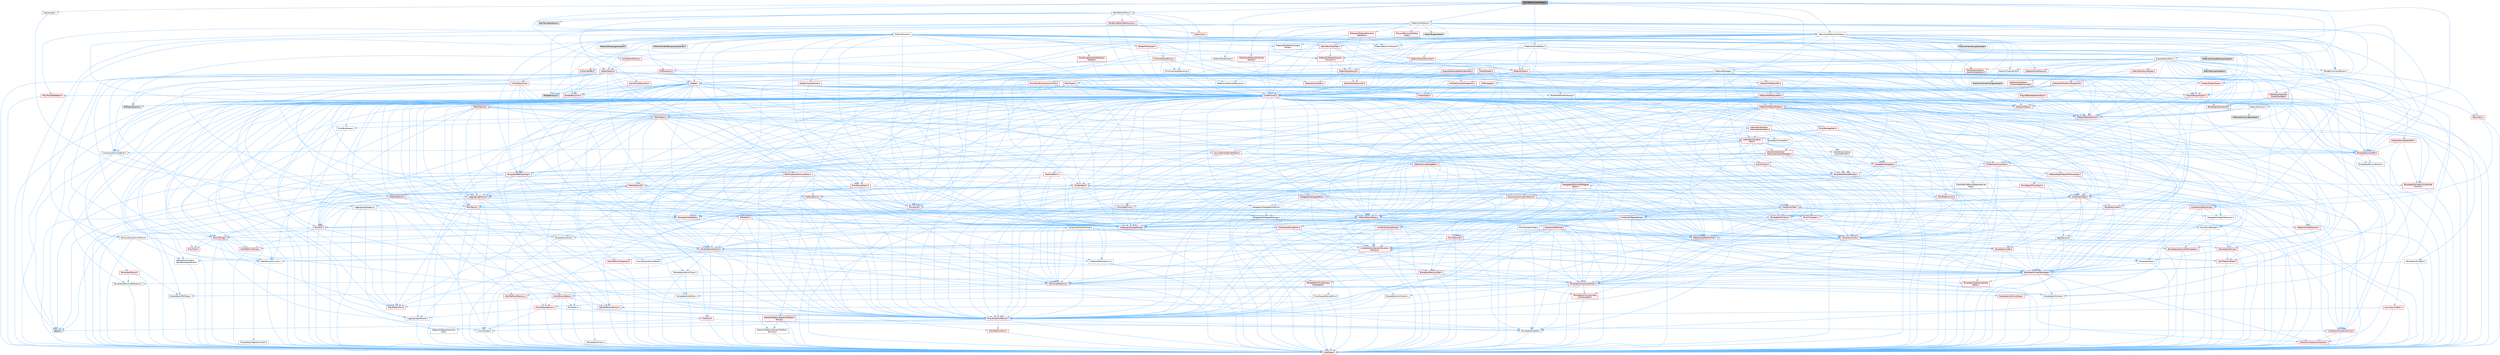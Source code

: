 digraph "NaniteResourcesHelper.h"
{
 // INTERACTIVE_SVG=YES
 // LATEX_PDF_SIZE
  bgcolor="transparent";
  edge [fontname=Helvetica,fontsize=10,labelfontname=Helvetica,labelfontsize=10];
  node [fontname=Helvetica,fontsize=10,shape=box,height=0.2,width=0.4];
  Node1 [id="Node000001",label="NaniteResourcesHelper.h",height=0.2,width=0.4,color="gray40", fillcolor="grey60", style="filled", fontcolor="black",tooltip=" "];
  Node1 -> Node1 [id="edge1_Node000001_Node000001",color="steelblue1",style="solid",tooltip=" "];
  Node1 -> Node2 [id="edge2_Node000001_Node000002",color="steelblue1",style="solid",tooltip=" "];
  Node2 [id="Node000002",label="NaniteSceneProxy.h",height=0.2,width=0.4,color="grey40", fillcolor="white", style="filled",URL="$de/dae/NaniteSceneProxy_8h.html",tooltip=" "];
  Node2 -> Node3 [id="edge3_Node000002_Node000003",color="steelblue1",style="solid",tooltip=" "];
  Node3 [id="Node000003",label="CoreMinimal.h",height=0.2,width=0.4,color="red", fillcolor="#FFF0F0", style="filled",URL="$d7/d67/CoreMinimal_8h.html",tooltip=" "];
  Node3 -> Node4 [id="edge4_Node000003_Node000004",color="steelblue1",style="solid",tooltip=" "];
  Node4 [id="Node000004",label="CoreTypes.h",height=0.2,width=0.4,color="red", fillcolor="#FFF0F0", style="filled",URL="$dc/dec/CoreTypes_8h.html",tooltip=" "];
  Node3 -> Node18 [id="edge5_Node000003_Node000018",color="steelblue1",style="solid",tooltip=" "];
  Node18 [id="Node000018",label="CoreFwd.h",height=0.2,width=0.4,color="red", fillcolor="#FFF0F0", style="filled",URL="$d1/d1e/CoreFwd_8h.html",tooltip=" "];
  Node18 -> Node4 [id="edge6_Node000018_Node000004",color="steelblue1",style="solid",tooltip=" "];
  Node18 -> Node19 [id="edge7_Node000018_Node000019",color="steelblue1",style="solid",tooltip=" "];
  Node19 [id="Node000019",label="Containers/ContainersFwd.h",height=0.2,width=0.4,color="red", fillcolor="#FFF0F0", style="filled",URL="$d4/d0a/ContainersFwd_8h.html",tooltip=" "];
  Node19 -> Node4 [id="edge8_Node000019_Node000004",color="steelblue1",style="solid",tooltip=" "];
  Node19 -> Node20 [id="edge9_Node000019_Node000020",color="steelblue1",style="solid",tooltip=" "];
  Node20 [id="Node000020",label="Traits/IsContiguousContainer.h",height=0.2,width=0.4,color="red", fillcolor="#FFF0F0", style="filled",URL="$d5/d3c/IsContiguousContainer_8h.html",tooltip=" "];
  Node20 -> Node4 [id="edge10_Node000020_Node000004",color="steelblue1",style="solid",tooltip=" "];
  Node18 -> Node24 [id="edge11_Node000018_Node000024",color="steelblue1",style="solid",tooltip=" "];
  Node24 [id="Node000024",label="UObject/UObjectHierarchy\lFwd.h",height=0.2,width=0.4,color="grey40", fillcolor="white", style="filled",URL="$d3/d13/UObjectHierarchyFwd_8h.html",tooltip=" "];
  Node3 -> Node24 [id="edge12_Node000003_Node000024",color="steelblue1",style="solid",tooltip=" "];
  Node3 -> Node19 [id="edge13_Node000003_Node000019",color="steelblue1",style="solid",tooltip=" "];
  Node3 -> Node25 [id="edge14_Node000003_Node000025",color="steelblue1",style="solid",tooltip=" "];
  Node25 [id="Node000025",label="Misc/VarArgs.h",height=0.2,width=0.4,color="grey40", fillcolor="white", style="filled",URL="$d5/d6f/VarArgs_8h.html",tooltip=" "];
  Node25 -> Node4 [id="edge15_Node000025_Node000004",color="steelblue1",style="solid",tooltip=" "];
  Node3 -> Node26 [id="edge16_Node000003_Node000026",color="steelblue1",style="solid",tooltip=" "];
  Node26 [id="Node000026",label="Logging/LogVerbosity.h",height=0.2,width=0.4,color="grey40", fillcolor="white", style="filled",URL="$d2/d8f/LogVerbosity_8h.html",tooltip=" "];
  Node26 -> Node4 [id="edge17_Node000026_Node000004",color="steelblue1",style="solid",tooltip=" "];
  Node3 -> Node27 [id="edge18_Node000003_Node000027",color="steelblue1",style="solid",tooltip=" "];
  Node27 [id="Node000027",label="Misc/OutputDevice.h",height=0.2,width=0.4,color="red", fillcolor="#FFF0F0", style="filled",URL="$d7/d32/OutputDevice_8h.html",tooltip=" "];
  Node27 -> Node18 [id="edge19_Node000027_Node000018",color="steelblue1",style="solid",tooltip=" "];
  Node27 -> Node4 [id="edge20_Node000027_Node000004",color="steelblue1",style="solid",tooltip=" "];
  Node27 -> Node26 [id="edge21_Node000027_Node000026",color="steelblue1",style="solid",tooltip=" "];
  Node27 -> Node25 [id="edge22_Node000027_Node000025",color="steelblue1",style="solid",tooltip=" "];
  Node3 -> Node33 [id="edge23_Node000003_Node000033",color="steelblue1",style="solid",tooltip=" "];
  Node33 [id="Node000033",label="HAL/PlatformCrt.h",height=0.2,width=0.4,color="red", fillcolor="#FFF0F0", style="filled",URL="$d8/d75/PlatformCrt_8h.html",tooltip=" "];
  Node3 -> Node43 [id="edge24_Node000003_Node000043",color="steelblue1",style="solid",tooltip=" "];
  Node43 [id="Node000043",label="HAL/PlatformMisc.h",height=0.2,width=0.4,color="red", fillcolor="#FFF0F0", style="filled",URL="$d0/df5/PlatformMisc_8h.html",tooltip=" "];
  Node43 -> Node4 [id="edge25_Node000043_Node000004",color="steelblue1",style="solid",tooltip=" "];
  Node3 -> Node62 [id="edge26_Node000003_Node000062",color="steelblue1",style="solid",tooltip=" "];
  Node62 [id="Node000062",label="Misc/AssertionMacros.h",height=0.2,width=0.4,color="red", fillcolor="#FFF0F0", style="filled",URL="$d0/dfa/AssertionMacros_8h.html",tooltip=" "];
  Node62 -> Node4 [id="edge27_Node000062_Node000004",color="steelblue1",style="solid",tooltip=" "];
  Node62 -> Node43 [id="edge28_Node000062_Node000043",color="steelblue1",style="solid",tooltip=" "];
  Node62 -> Node63 [id="edge29_Node000062_Node000063",color="steelblue1",style="solid",tooltip=" "];
  Node63 [id="Node000063",label="Templates/EnableIf.h",height=0.2,width=0.4,color="grey40", fillcolor="white", style="filled",URL="$d7/d60/EnableIf_8h.html",tooltip=" "];
  Node63 -> Node4 [id="edge30_Node000063_Node000004",color="steelblue1",style="solid",tooltip=" "];
  Node62 -> Node25 [id="edge31_Node000062_Node000025",color="steelblue1",style="solid",tooltip=" "];
  Node62 -> Node70 [id="edge32_Node000062_Node000070",color="steelblue1",style="solid",tooltip=" "];
  Node70 [id="Node000070",label="atomic",height=0.2,width=0.4,color="grey60", fillcolor="#E0E0E0", style="filled",tooltip=" "];
  Node3 -> Node71 [id="edge33_Node000003_Node000071",color="steelblue1",style="solid",tooltip=" "];
  Node71 [id="Node000071",label="Templates/IsPointer.h",height=0.2,width=0.4,color="grey40", fillcolor="white", style="filled",URL="$d7/d05/IsPointer_8h.html",tooltip=" "];
  Node71 -> Node4 [id="edge34_Node000071_Node000004",color="steelblue1",style="solid",tooltip=" "];
  Node3 -> Node72 [id="edge35_Node000003_Node000072",color="steelblue1",style="solid",tooltip=" "];
  Node72 [id="Node000072",label="HAL/PlatformMemory.h",height=0.2,width=0.4,color="red", fillcolor="#FFF0F0", style="filled",URL="$de/d68/PlatformMemory_8h.html",tooltip=" "];
  Node72 -> Node4 [id="edge36_Node000072_Node000004",color="steelblue1",style="solid",tooltip=" "];
  Node3 -> Node55 [id="edge37_Node000003_Node000055",color="steelblue1",style="solid",tooltip=" "];
  Node55 [id="Node000055",label="HAL/PlatformAtomics.h",height=0.2,width=0.4,color="red", fillcolor="#FFF0F0", style="filled",URL="$d3/d36/PlatformAtomics_8h.html",tooltip=" "];
  Node55 -> Node4 [id="edge38_Node000055_Node000004",color="steelblue1",style="solid",tooltip=" "];
  Node3 -> Node77 [id="edge39_Node000003_Node000077",color="steelblue1",style="solid",tooltip=" "];
  Node77 [id="Node000077",label="Misc/Exec.h",height=0.2,width=0.4,color="grey40", fillcolor="white", style="filled",URL="$de/ddb/Exec_8h.html",tooltip=" "];
  Node77 -> Node4 [id="edge40_Node000077_Node000004",color="steelblue1",style="solid",tooltip=" "];
  Node77 -> Node62 [id="edge41_Node000077_Node000062",color="steelblue1",style="solid",tooltip=" "];
  Node3 -> Node78 [id="edge42_Node000003_Node000078",color="steelblue1",style="solid",tooltip=" "];
  Node78 [id="Node000078",label="HAL/MemoryBase.h",height=0.2,width=0.4,color="red", fillcolor="#FFF0F0", style="filled",URL="$d6/d9f/MemoryBase_8h.html",tooltip=" "];
  Node78 -> Node4 [id="edge43_Node000078_Node000004",color="steelblue1",style="solid",tooltip=" "];
  Node78 -> Node55 [id="edge44_Node000078_Node000055",color="steelblue1",style="solid",tooltip=" "];
  Node78 -> Node33 [id="edge45_Node000078_Node000033",color="steelblue1",style="solid",tooltip=" "];
  Node78 -> Node77 [id="edge46_Node000078_Node000077",color="steelblue1",style="solid",tooltip=" "];
  Node78 -> Node27 [id="edge47_Node000078_Node000027",color="steelblue1",style="solid",tooltip=" "];
  Node3 -> Node88 [id="edge48_Node000003_Node000088",color="steelblue1",style="solid",tooltip=" "];
  Node88 [id="Node000088",label="HAL/UnrealMemory.h",height=0.2,width=0.4,color="red", fillcolor="#FFF0F0", style="filled",URL="$d9/d96/UnrealMemory_8h.html",tooltip=" "];
  Node88 -> Node4 [id="edge49_Node000088_Node000004",color="steelblue1",style="solid",tooltip=" "];
  Node88 -> Node78 [id="edge50_Node000088_Node000078",color="steelblue1",style="solid",tooltip=" "];
  Node88 -> Node72 [id="edge51_Node000088_Node000072",color="steelblue1",style="solid",tooltip=" "];
  Node88 -> Node71 [id="edge52_Node000088_Node000071",color="steelblue1",style="solid",tooltip=" "];
  Node3 -> Node90 [id="edge53_Node000003_Node000090",color="steelblue1",style="solid",tooltip=" "];
  Node90 [id="Node000090",label="Templates/IsArithmetic.h",height=0.2,width=0.4,color="grey40", fillcolor="white", style="filled",URL="$d2/d5d/IsArithmetic_8h.html",tooltip=" "];
  Node90 -> Node4 [id="edge54_Node000090_Node000004",color="steelblue1",style="solid",tooltip=" "];
  Node3 -> Node84 [id="edge55_Node000003_Node000084",color="steelblue1",style="solid",tooltip=" "];
  Node84 [id="Node000084",label="Templates/AndOrNot.h",height=0.2,width=0.4,color="grey40", fillcolor="white", style="filled",URL="$db/d0a/AndOrNot_8h.html",tooltip=" "];
  Node84 -> Node4 [id="edge56_Node000084_Node000004",color="steelblue1",style="solid",tooltip=" "];
  Node3 -> Node91 [id="edge57_Node000003_Node000091",color="steelblue1",style="solid",tooltip=" "];
  Node91 [id="Node000091",label="Templates/IsPODType.h",height=0.2,width=0.4,color="grey40", fillcolor="white", style="filled",URL="$d7/db1/IsPODType_8h.html",tooltip=" "];
  Node91 -> Node4 [id="edge58_Node000091_Node000004",color="steelblue1",style="solid",tooltip=" "];
  Node3 -> Node92 [id="edge59_Node000003_Node000092",color="steelblue1",style="solid",tooltip=" "];
  Node92 [id="Node000092",label="Templates/IsUECoreType.h",height=0.2,width=0.4,color="red", fillcolor="#FFF0F0", style="filled",URL="$d1/db8/IsUECoreType_8h.html",tooltip=" "];
  Node92 -> Node4 [id="edge60_Node000092_Node000004",color="steelblue1",style="solid",tooltip=" "];
  Node3 -> Node85 [id="edge61_Node000003_Node000085",color="steelblue1",style="solid",tooltip=" "];
  Node85 [id="Node000085",label="Templates/IsTriviallyCopy\lConstructible.h",height=0.2,width=0.4,color="red", fillcolor="#FFF0F0", style="filled",URL="$d3/d78/IsTriviallyCopyConstructible_8h.html",tooltip=" "];
  Node85 -> Node4 [id="edge62_Node000085_Node000004",color="steelblue1",style="solid",tooltip=" "];
  Node3 -> Node93 [id="edge63_Node000003_Node000093",color="steelblue1",style="solid",tooltip=" "];
  Node93 [id="Node000093",label="Templates/UnrealTypeTraits.h",height=0.2,width=0.4,color="red", fillcolor="#FFF0F0", style="filled",URL="$d2/d2d/UnrealTypeTraits_8h.html",tooltip=" "];
  Node93 -> Node4 [id="edge64_Node000093_Node000004",color="steelblue1",style="solid",tooltip=" "];
  Node93 -> Node71 [id="edge65_Node000093_Node000071",color="steelblue1",style="solid",tooltip=" "];
  Node93 -> Node62 [id="edge66_Node000093_Node000062",color="steelblue1",style="solid",tooltip=" "];
  Node93 -> Node84 [id="edge67_Node000093_Node000084",color="steelblue1",style="solid",tooltip=" "];
  Node93 -> Node63 [id="edge68_Node000093_Node000063",color="steelblue1",style="solid",tooltip=" "];
  Node93 -> Node90 [id="edge69_Node000093_Node000090",color="steelblue1",style="solid",tooltip=" "];
  Node93 -> Node91 [id="edge70_Node000093_Node000091",color="steelblue1",style="solid",tooltip=" "];
  Node93 -> Node92 [id="edge71_Node000093_Node000092",color="steelblue1",style="solid",tooltip=" "];
  Node93 -> Node85 [id="edge72_Node000093_Node000085",color="steelblue1",style="solid",tooltip=" "];
  Node3 -> Node63 [id="edge73_Node000003_Node000063",color="steelblue1",style="solid",tooltip=" "];
  Node3 -> Node95 [id="edge74_Node000003_Node000095",color="steelblue1",style="solid",tooltip=" "];
  Node95 [id="Node000095",label="Templates/RemoveReference.h",height=0.2,width=0.4,color="grey40", fillcolor="white", style="filled",URL="$da/dbe/RemoveReference_8h.html",tooltip=" "];
  Node95 -> Node4 [id="edge75_Node000095_Node000004",color="steelblue1",style="solid",tooltip=" "];
  Node3 -> Node96 [id="edge76_Node000003_Node000096",color="steelblue1",style="solid",tooltip=" "];
  Node96 [id="Node000096",label="Templates/IntegralConstant.h",height=0.2,width=0.4,color="grey40", fillcolor="white", style="filled",URL="$db/d1b/IntegralConstant_8h.html",tooltip=" "];
  Node96 -> Node4 [id="edge77_Node000096_Node000004",color="steelblue1",style="solid",tooltip=" "];
  Node3 -> Node97 [id="edge78_Node000003_Node000097",color="steelblue1",style="solid",tooltip=" "];
  Node97 [id="Node000097",label="Templates/IsClass.h",height=0.2,width=0.4,color="grey40", fillcolor="white", style="filled",URL="$db/dcb/IsClass_8h.html",tooltip=" "];
  Node97 -> Node4 [id="edge79_Node000097_Node000004",color="steelblue1",style="solid",tooltip=" "];
  Node3 -> Node98 [id="edge80_Node000003_Node000098",color="steelblue1",style="solid",tooltip=" "];
  Node98 [id="Node000098",label="Templates/TypeCompatible\lBytes.h",height=0.2,width=0.4,color="red", fillcolor="#FFF0F0", style="filled",URL="$df/d0a/TypeCompatibleBytes_8h.html",tooltip=" "];
  Node98 -> Node4 [id="edge81_Node000098_Node000004",color="steelblue1",style="solid",tooltip=" "];
  Node3 -> Node20 [id="edge82_Node000003_Node000020",color="steelblue1",style="solid",tooltip=" "];
  Node3 -> Node99 [id="edge83_Node000003_Node000099",color="steelblue1",style="solid",tooltip=" "];
  Node99 [id="Node000099",label="Templates/UnrealTemplate.h",height=0.2,width=0.4,color="red", fillcolor="#FFF0F0", style="filled",URL="$d4/d24/UnrealTemplate_8h.html",tooltip=" "];
  Node99 -> Node4 [id="edge84_Node000099_Node000004",color="steelblue1",style="solid",tooltip=" "];
  Node99 -> Node71 [id="edge85_Node000099_Node000071",color="steelblue1",style="solid",tooltip=" "];
  Node99 -> Node88 [id="edge86_Node000099_Node000088",color="steelblue1",style="solid",tooltip=" "];
  Node99 -> Node93 [id="edge87_Node000099_Node000093",color="steelblue1",style="solid",tooltip=" "];
  Node99 -> Node95 [id="edge88_Node000099_Node000095",color="steelblue1",style="solid",tooltip=" "];
  Node99 -> Node98 [id="edge89_Node000099_Node000098",color="steelblue1",style="solid",tooltip=" "];
  Node99 -> Node20 [id="edge90_Node000099_Node000020",color="steelblue1",style="solid",tooltip=" "];
  Node3 -> Node48 [id="edge91_Node000003_Node000048",color="steelblue1",style="solid",tooltip=" "];
  Node48 [id="Node000048",label="Math/NumericLimits.h",height=0.2,width=0.4,color="grey40", fillcolor="white", style="filled",URL="$df/d1b/NumericLimits_8h.html",tooltip=" "];
  Node48 -> Node4 [id="edge92_Node000048_Node000004",color="steelblue1",style="solid",tooltip=" "];
  Node3 -> Node103 [id="edge93_Node000003_Node000103",color="steelblue1",style="solid",tooltip=" "];
  Node103 [id="Node000103",label="HAL/PlatformMath.h",height=0.2,width=0.4,color="red", fillcolor="#FFF0F0", style="filled",URL="$dc/d53/PlatformMath_8h.html",tooltip=" "];
  Node103 -> Node4 [id="edge94_Node000103_Node000004",color="steelblue1",style="solid",tooltip=" "];
  Node3 -> Node86 [id="edge95_Node000003_Node000086",color="steelblue1",style="solid",tooltip=" "];
  Node86 [id="Node000086",label="Templates/IsTriviallyCopy\lAssignable.h",height=0.2,width=0.4,color="red", fillcolor="#FFF0F0", style="filled",URL="$d2/df2/IsTriviallyCopyAssignable_8h.html",tooltip=" "];
  Node86 -> Node4 [id="edge96_Node000086_Node000004",color="steelblue1",style="solid",tooltip=" "];
  Node3 -> Node111 [id="edge97_Node000003_Node000111",color="steelblue1",style="solid",tooltip=" "];
  Node111 [id="Node000111",label="Templates/MemoryOps.h",height=0.2,width=0.4,color="red", fillcolor="#FFF0F0", style="filled",URL="$db/dea/MemoryOps_8h.html",tooltip=" "];
  Node111 -> Node4 [id="edge98_Node000111_Node000004",color="steelblue1",style="solid",tooltip=" "];
  Node111 -> Node88 [id="edge99_Node000111_Node000088",color="steelblue1",style="solid",tooltip=" "];
  Node111 -> Node86 [id="edge100_Node000111_Node000086",color="steelblue1",style="solid",tooltip=" "];
  Node111 -> Node85 [id="edge101_Node000111_Node000085",color="steelblue1",style="solid",tooltip=" "];
  Node111 -> Node93 [id="edge102_Node000111_Node000093",color="steelblue1",style="solid",tooltip=" "];
  Node3 -> Node112 [id="edge103_Node000003_Node000112",color="steelblue1",style="solid",tooltip=" "];
  Node112 [id="Node000112",label="Containers/ContainerAllocation\lPolicies.h",height=0.2,width=0.4,color="red", fillcolor="#FFF0F0", style="filled",URL="$d7/dff/ContainerAllocationPolicies_8h.html",tooltip=" "];
  Node112 -> Node4 [id="edge104_Node000112_Node000004",color="steelblue1",style="solid",tooltip=" "];
  Node112 -> Node112 [id="edge105_Node000112_Node000112",color="steelblue1",style="solid",tooltip=" "];
  Node112 -> Node103 [id="edge106_Node000112_Node000103",color="steelblue1",style="solid",tooltip=" "];
  Node112 -> Node88 [id="edge107_Node000112_Node000088",color="steelblue1",style="solid",tooltip=" "];
  Node112 -> Node48 [id="edge108_Node000112_Node000048",color="steelblue1",style="solid",tooltip=" "];
  Node112 -> Node62 [id="edge109_Node000112_Node000062",color="steelblue1",style="solid",tooltip=" "];
  Node112 -> Node111 [id="edge110_Node000112_Node000111",color="steelblue1",style="solid",tooltip=" "];
  Node112 -> Node98 [id="edge111_Node000112_Node000098",color="steelblue1",style="solid",tooltip=" "];
  Node3 -> Node115 [id="edge112_Node000003_Node000115",color="steelblue1",style="solid",tooltip=" "];
  Node115 [id="Node000115",label="Templates/IsEnumClass.h",height=0.2,width=0.4,color="grey40", fillcolor="white", style="filled",URL="$d7/d15/IsEnumClass_8h.html",tooltip=" "];
  Node115 -> Node4 [id="edge113_Node000115_Node000004",color="steelblue1",style="solid",tooltip=" "];
  Node115 -> Node84 [id="edge114_Node000115_Node000084",color="steelblue1",style="solid",tooltip=" "];
  Node3 -> Node116 [id="edge115_Node000003_Node000116",color="steelblue1",style="solid",tooltip=" "];
  Node116 [id="Node000116",label="HAL/PlatformProperties.h",height=0.2,width=0.4,color="red", fillcolor="#FFF0F0", style="filled",URL="$d9/db0/PlatformProperties_8h.html",tooltip=" "];
  Node116 -> Node4 [id="edge116_Node000116_Node000004",color="steelblue1",style="solid",tooltip=" "];
  Node3 -> Node119 [id="edge117_Node000003_Node000119",color="steelblue1",style="solid",tooltip=" "];
  Node119 [id="Node000119",label="Misc/EngineVersionBase.h",height=0.2,width=0.4,color="grey40", fillcolor="white", style="filled",URL="$d5/d2b/EngineVersionBase_8h.html",tooltip=" "];
  Node119 -> Node4 [id="edge118_Node000119_Node000004",color="steelblue1",style="solid",tooltip=" "];
  Node3 -> Node120 [id="edge119_Node000003_Node000120",color="steelblue1",style="solid",tooltip=" "];
  Node120 [id="Node000120",label="Internationalization\l/TextNamespaceFwd.h",height=0.2,width=0.4,color="grey40", fillcolor="white", style="filled",URL="$d8/d97/TextNamespaceFwd_8h.html",tooltip=" "];
  Node120 -> Node4 [id="edge120_Node000120_Node000004",color="steelblue1",style="solid",tooltip=" "];
  Node3 -> Node121 [id="edge121_Node000003_Node000121",color="steelblue1",style="solid",tooltip=" "];
  Node121 [id="Node000121",label="Serialization/Archive.h",height=0.2,width=0.4,color="red", fillcolor="#FFF0F0", style="filled",URL="$d7/d3b/Archive_8h.html",tooltip=" "];
  Node121 -> Node18 [id="edge122_Node000121_Node000018",color="steelblue1",style="solid",tooltip=" "];
  Node121 -> Node4 [id="edge123_Node000121_Node000004",color="steelblue1",style="solid",tooltip=" "];
  Node121 -> Node116 [id="edge124_Node000121_Node000116",color="steelblue1",style="solid",tooltip=" "];
  Node121 -> Node120 [id="edge125_Node000121_Node000120",color="steelblue1",style="solid",tooltip=" "];
  Node121 -> Node62 [id="edge126_Node000121_Node000062",color="steelblue1",style="solid",tooltip=" "];
  Node121 -> Node119 [id="edge127_Node000121_Node000119",color="steelblue1",style="solid",tooltip=" "];
  Node121 -> Node25 [id="edge128_Node000121_Node000025",color="steelblue1",style="solid",tooltip=" "];
  Node121 -> Node63 [id="edge129_Node000121_Node000063",color="steelblue1",style="solid",tooltip=" "];
  Node121 -> Node115 [id="edge130_Node000121_Node000115",color="steelblue1",style="solid",tooltip=" "];
  Node121 -> Node99 [id="edge131_Node000121_Node000099",color="steelblue1",style="solid",tooltip=" "];
  Node121 -> Node124 [id="edge132_Node000121_Node000124",color="steelblue1",style="solid",tooltip=" "];
  Node124 [id="Node000124",label="UObject/ObjectVersion.h",height=0.2,width=0.4,color="grey40", fillcolor="white", style="filled",URL="$da/d63/ObjectVersion_8h.html",tooltip=" "];
  Node124 -> Node4 [id="edge133_Node000124_Node000004",color="steelblue1",style="solid",tooltip=" "];
  Node3 -> Node125 [id="edge134_Node000003_Node000125",color="steelblue1",style="solid",tooltip=" "];
  Node125 [id="Node000125",label="Templates/Less.h",height=0.2,width=0.4,color="grey40", fillcolor="white", style="filled",URL="$de/dc8/Less_8h.html",tooltip=" "];
  Node125 -> Node4 [id="edge135_Node000125_Node000004",color="steelblue1",style="solid",tooltip=" "];
  Node125 -> Node99 [id="edge136_Node000125_Node000099",color="steelblue1",style="solid",tooltip=" "];
  Node3 -> Node126 [id="edge137_Node000003_Node000126",color="steelblue1",style="solid",tooltip=" "];
  Node126 [id="Node000126",label="Templates/Sorting.h",height=0.2,width=0.4,color="red", fillcolor="#FFF0F0", style="filled",URL="$d3/d9e/Sorting_8h.html",tooltip=" "];
  Node126 -> Node4 [id="edge138_Node000126_Node000004",color="steelblue1",style="solid",tooltip=" "];
  Node126 -> Node103 [id="edge139_Node000126_Node000103",color="steelblue1",style="solid",tooltip=" "];
  Node126 -> Node125 [id="edge140_Node000126_Node000125",color="steelblue1",style="solid",tooltip=" "];
  Node3 -> Node137 [id="edge141_Node000003_Node000137",color="steelblue1",style="solid",tooltip=" "];
  Node137 [id="Node000137",label="Misc/Char.h",height=0.2,width=0.4,color="red", fillcolor="#FFF0F0", style="filled",URL="$d0/d58/Char_8h.html",tooltip=" "];
  Node137 -> Node4 [id="edge142_Node000137_Node000004",color="steelblue1",style="solid",tooltip=" "];
  Node3 -> Node140 [id="edge143_Node000003_Node000140",color="steelblue1",style="solid",tooltip=" "];
  Node140 [id="Node000140",label="GenericPlatform/GenericPlatform\lStricmp.h",height=0.2,width=0.4,color="grey40", fillcolor="white", style="filled",URL="$d2/d86/GenericPlatformStricmp_8h.html",tooltip=" "];
  Node140 -> Node4 [id="edge144_Node000140_Node000004",color="steelblue1",style="solid",tooltip=" "];
  Node3 -> Node141 [id="edge145_Node000003_Node000141",color="steelblue1",style="solid",tooltip=" "];
  Node141 [id="Node000141",label="GenericPlatform/GenericPlatform\lString.h",height=0.2,width=0.4,color="red", fillcolor="#FFF0F0", style="filled",URL="$dd/d20/GenericPlatformString_8h.html",tooltip=" "];
  Node141 -> Node4 [id="edge146_Node000141_Node000004",color="steelblue1",style="solid",tooltip=" "];
  Node141 -> Node140 [id="edge147_Node000141_Node000140",color="steelblue1",style="solid",tooltip=" "];
  Node141 -> Node63 [id="edge148_Node000141_Node000063",color="steelblue1",style="solid",tooltip=" "];
  Node3 -> Node74 [id="edge149_Node000003_Node000074",color="steelblue1",style="solid",tooltip=" "];
  Node74 [id="Node000074",label="HAL/PlatformString.h",height=0.2,width=0.4,color="red", fillcolor="#FFF0F0", style="filled",URL="$db/db5/PlatformString_8h.html",tooltip=" "];
  Node74 -> Node4 [id="edge150_Node000074_Node000004",color="steelblue1",style="solid",tooltip=" "];
  Node3 -> Node144 [id="edge151_Node000003_Node000144",color="steelblue1",style="solid",tooltip=" "];
  Node144 [id="Node000144",label="Misc/CString.h",height=0.2,width=0.4,color="red", fillcolor="#FFF0F0", style="filled",URL="$d2/d49/CString_8h.html",tooltip=" "];
  Node144 -> Node4 [id="edge152_Node000144_Node000004",color="steelblue1",style="solid",tooltip=" "];
  Node144 -> Node33 [id="edge153_Node000144_Node000033",color="steelblue1",style="solid",tooltip=" "];
  Node144 -> Node74 [id="edge154_Node000144_Node000074",color="steelblue1",style="solid",tooltip=" "];
  Node144 -> Node62 [id="edge155_Node000144_Node000062",color="steelblue1",style="solid",tooltip=" "];
  Node144 -> Node137 [id="edge156_Node000144_Node000137",color="steelblue1",style="solid",tooltip=" "];
  Node144 -> Node25 [id="edge157_Node000144_Node000025",color="steelblue1",style="solid",tooltip=" "];
  Node3 -> Node145 [id="edge158_Node000003_Node000145",color="steelblue1",style="solid",tooltip=" "];
  Node145 [id="Node000145",label="Misc/Crc.h",height=0.2,width=0.4,color="red", fillcolor="#FFF0F0", style="filled",URL="$d4/dd2/Crc_8h.html",tooltip=" "];
  Node145 -> Node4 [id="edge159_Node000145_Node000004",color="steelblue1",style="solid",tooltip=" "];
  Node145 -> Node74 [id="edge160_Node000145_Node000074",color="steelblue1",style="solid",tooltip=" "];
  Node145 -> Node62 [id="edge161_Node000145_Node000062",color="steelblue1",style="solid",tooltip=" "];
  Node145 -> Node144 [id="edge162_Node000145_Node000144",color="steelblue1",style="solid",tooltip=" "];
  Node145 -> Node137 [id="edge163_Node000145_Node000137",color="steelblue1",style="solid",tooltip=" "];
  Node145 -> Node93 [id="edge164_Node000145_Node000093",color="steelblue1",style="solid",tooltip=" "];
  Node3 -> Node136 [id="edge165_Node000003_Node000136",color="steelblue1",style="solid",tooltip=" "];
  Node136 [id="Node000136",label="Math/UnrealMathUtility.h",height=0.2,width=0.4,color="red", fillcolor="#FFF0F0", style="filled",URL="$db/db8/UnrealMathUtility_8h.html",tooltip=" "];
  Node136 -> Node4 [id="edge166_Node000136_Node000004",color="steelblue1",style="solid",tooltip=" "];
  Node136 -> Node62 [id="edge167_Node000136_Node000062",color="steelblue1",style="solid",tooltip=" "];
  Node136 -> Node103 [id="edge168_Node000136_Node000103",color="steelblue1",style="solid",tooltip=" "];
  Node3 -> Node146 [id="edge169_Node000003_Node000146",color="steelblue1",style="solid",tooltip=" "];
  Node146 [id="Node000146",label="Containers/UnrealString.h",height=0.2,width=0.4,color="red", fillcolor="#FFF0F0", style="filled",URL="$d5/dba/UnrealString_8h.html",tooltip=" "];
  Node3 -> Node150 [id="edge170_Node000003_Node000150",color="steelblue1",style="solid",tooltip=" "];
  Node150 [id="Node000150",label="Containers/Array.h",height=0.2,width=0.4,color="red", fillcolor="#FFF0F0", style="filled",URL="$df/dd0/Array_8h.html",tooltip=" "];
  Node150 -> Node4 [id="edge171_Node000150_Node000004",color="steelblue1",style="solid",tooltip=" "];
  Node150 -> Node62 [id="edge172_Node000150_Node000062",color="steelblue1",style="solid",tooltip=" "];
  Node150 -> Node88 [id="edge173_Node000150_Node000088",color="steelblue1",style="solid",tooltip=" "];
  Node150 -> Node93 [id="edge174_Node000150_Node000093",color="steelblue1",style="solid",tooltip=" "];
  Node150 -> Node99 [id="edge175_Node000150_Node000099",color="steelblue1",style="solid",tooltip=" "];
  Node150 -> Node112 [id="edge176_Node000150_Node000112",color="steelblue1",style="solid",tooltip=" "];
  Node150 -> Node121 [id="edge177_Node000150_Node000121",color="steelblue1",style="solid",tooltip=" "];
  Node150 -> Node129 [id="edge178_Node000150_Node000129",color="steelblue1",style="solid",tooltip=" "];
  Node129 [id="Node000129",label="Templates/Invoke.h",height=0.2,width=0.4,color="red", fillcolor="#FFF0F0", style="filled",URL="$d7/deb/Invoke_8h.html",tooltip=" "];
  Node129 -> Node4 [id="edge179_Node000129_Node000004",color="steelblue1",style="solid",tooltip=" "];
  Node129 -> Node99 [id="edge180_Node000129_Node000099",color="steelblue1",style="solid",tooltip=" "];
  Node150 -> Node125 [id="edge181_Node000150_Node000125",color="steelblue1",style="solid",tooltip=" "];
  Node150 -> Node126 [id="edge182_Node000150_Node000126",color="steelblue1",style="solid",tooltip=" "];
  Node150 -> Node173 [id="edge183_Node000150_Node000173",color="steelblue1",style="solid",tooltip=" "];
  Node173 [id="Node000173",label="Templates/AlignmentTemplates.h",height=0.2,width=0.4,color="red", fillcolor="#FFF0F0", style="filled",URL="$dd/d32/AlignmentTemplates_8h.html",tooltip=" "];
  Node173 -> Node4 [id="edge184_Node000173_Node000004",color="steelblue1",style="solid",tooltip=" "];
  Node173 -> Node71 [id="edge185_Node000173_Node000071",color="steelblue1",style="solid",tooltip=" "];
  Node3 -> Node174 [id="edge186_Node000003_Node000174",color="steelblue1",style="solid",tooltip=" "];
  Node174 [id="Node000174",label="Misc/FrameNumber.h",height=0.2,width=0.4,color="grey40", fillcolor="white", style="filled",URL="$dd/dbd/FrameNumber_8h.html",tooltip=" "];
  Node174 -> Node4 [id="edge187_Node000174_Node000004",color="steelblue1",style="solid",tooltip=" "];
  Node174 -> Node48 [id="edge188_Node000174_Node000048",color="steelblue1",style="solid",tooltip=" "];
  Node174 -> Node136 [id="edge189_Node000174_Node000136",color="steelblue1",style="solid",tooltip=" "];
  Node174 -> Node63 [id="edge190_Node000174_Node000063",color="steelblue1",style="solid",tooltip=" "];
  Node174 -> Node93 [id="edge191_Node000174_Node000093",color="steelblue1",style="solid",tooltip=" "];
  Node3 -> Node175 [id="edge192_Node000003_Node000175",color="steelblue1",style="solid",tooltip=" "];
  Node175 [id="Node000175",label="Misc/Timespan.h",height=0.2,width=0.4,color="red", fillcolor="#FFF0F0", style="filled",URL="$da/dd9/Timespan_8h.html",tooltip=" "];
  Node175 -> Node4 [id="edge193_Node000175_Node000004",color="steelblue1",style="solid",tooltip=" "];
  Node175 -> Node136 [id="edge194_Node000175_Node000136",color="steelblue1",style="solid",tooltip=" "];
  Node175 -> Node62 [id="edge195_Node000175_Node000062",color="steelblue1",style="solid",tooltip=" "];
  Node3 -> Node177 [id="edge196_Node000003_Node000177",color="steelblue1",style="solid",tooltip=" "];
  Node177 [id="Node000177",label="Containers/StringConv.h",height=0.2,width=0.4,color="red", fillcolor="#FFF0F0", style="filled",URL="$d3/ddf/StringConv_8h.html",tooltip=" "];
  Node177 -> Node4 [id="edge197_Node000177_Node000004",color="steelblue1",style="solid",tooltip=" "];
  Node177 -> Node62 [id="edge198_Node000177_Node000062",color="steelblue1",style="solid",tooltip=" "];
  Node177 -> Node112 [id="edge199_Node000177_Node000112",color="steelblue1",style="solid",tooltip=" "];
  Node177 -> Node150 [id="edge200_Node000177_Node000150",color="steelblue1",style="solid",tooltip=" "];
  Node177 -> Node144 [id="edge201_Node000177_Node000144",color="steelblue1",style="solid",tooltip=" "];
  Node177 -> Node178 [id="edge202_Node000177_Node000178",color="steelblue1",style="solid",tooltip=" "];
  Node178 [id="Node000178",label="Templates/IsArray.h",height=0.2,width=0.4,color="grey40", fillcolor="white", style="filled",URL="$d8/d8d/IsArray_8h.html",tooltip=" "];
  Node178 -> Node4 [id="edge203_Node000178_Node000004",color="steelblue1",style="solid",tooltip=" "];
  Node177 -> Node99 [id="edge204_Node000177_Node000099",color="steelblue1",style="solid",tooltip=" "];
  Node177 -> Node93 [id="edge205_Node000177_Node000093",color="steelblue1",style="solid",tooltip=" "];
  Node177 -> Node20 [id="edge206_Node000177_Node000020",color="steelblue1",style="solid",tooltip=" "];
  Node3 -> Node179 [id="edge207_Node000003_Node000179",color="steelblue1",style="solid",tooltip=" "];
  Node179 [id="Node000179",label="UObject/UnrealNames.h",height=0.2,width=0.4,color="red", fillcolor="#FFF0F0", style="filled",URL="$d8/db1/UnrealNames_8h.html",tooltip=" "];
  Node179 -> Node4 [id="edge208_Node000179_Node000004",color="steelblue1",style="solid",tooltip=" "];
  Node3 -> Node181 [id="edge209_Node000003_Node000181",color="steelblue1",style="solid",tooltip=" "];
  Node181 [id="Node000181",label="UObject/NameTypes.h",height=0.2,width=0.4,color="red", fillcolor="#FFF0F0", style="filled",URL="$d6/d35/NameTypes_8h.html",tooltip=" "];
  Node181 -> Node4 [id="edge210_Node000181_Node000004",color="steelblue1",style="solid",tooltip=" "];
  Node181 -> Node62 [id="edge211_Node000181_Node000062",color="steelblue1",style="solid",tooltip=" "];
  Node181 -> Node88 [id="edge212_Node000181_Node000088",color="steelblue1",style="solid",tooltip=" "];
  Node181 -> Node93 [id="edge213_Node000181_Node000093",color="steelblue1",style="solid",tooltip=" "];
  Node181 -> Node99 [id="edge214_Node000181_Node000099",color="steelblue1",style="solid",tooltip=" "];
  Node181 -> Node146 [id="edge215_Node000181_Node000146",color="steelblue1",style="solid",tooltip=" "];
  Node181 -> Node177 [id="edge216_Node000181_Node000177",color="steelblue1",style="solid",tooltip=" "];
  Node181 -> Node179 [id="edge217_Node000181_Node000179",color="steelblue1",style="solid",tooltip=" "];
  Node3 -> Node189 [id="edge218_Node000003_Node000189",color="steelblue1",style="solid",tooltip=" "];
  Node189 [id="Node000189",label="Misc/Parse.h",height=0.2,width=0.4,color="red", fillcolor="#FFF0F0", style="filled",URL="$dc/d71/Parse_8h.html",tooltip=" "];
  Node189 -> Node146 [id="edge219_Node000189_Node000146",color="steelblue1",style="solid",tooltip=" "];
  Node189 -> Node4 [id="edge220_Node000189_Node000004",color="steelblue1",style="solid",tooltip=" "];
  Node189 -> Node33 [id="edge221_Node000189_Node000033",color="steelblue1",style="solid",tooltip=" "];
  Node189 -> Node190 [id="edge222_Node000189_Node000190",color="steelblue1",style="solid",tooltip=" "];
  Node190 [id="Node000190",label="Templates/Function.h",height=0.2,width=0.4,color="red", fillcolor="#FFF0F0", style="filled",URL="$df/df5/Function_8h.html",tooltip=" "];
  Node190 -> Node4 [id="edge223_Node000190_Node000004",color="steelblue1",style="solid",tooltip=" "];
  Node190 -> Node62 [id="edge224_Node000190_Node000062",color="steelblue1",style="solid",tooltip=" "];
  Node190 -> Node88 [id="edge225_Node000190_Node000088",color="steelblue1",style="solid",tooltip=" "];
  Node190 -> Node93 [id="edge226_Node000190_Node000093",color="steelblue1",style="solid",tooltip=" "];
  Node190 -> Node129 [id="edge227_Node000190_Node000129",color="steelblue1",style="solid",tooltip=" "];
  Node190 -> Node99 [id="edge228_Node000190_Node000099",color="steelblue1",style="solid",tooltip=" "];
  Node190 -> Node136 [id="edge229_Node000190_Node000136",color="steelblue1",style="solid",tooltip=" "];
  Node3 -> Node173 [id="edge230_Node000003_Node000173",color="steelblue1",style="solid",tooltip=" "];
  Node3 -> Node192 [id="edge231_Node000003_Node000192",color="steelblue1",style="solid",tooltip=" "];
  Node192 [id="Node000192",label="Misc/StructBuilder.h",height=0.2,width=0.4,color="grey40", fillcolor="white", style="filled",URL="$d9/db3/StructBuilder_8h.html",tooltip=" "];
  Node192 -> Node4 [id="edge232_Node000192_Node000004",color="steelblue1",style="solid",tooltip=" "];
  Node192 -> Node136 [id="edge233_Node000192_Node000136",color="steelblue1",style="solid",tooltip=" "];
  Node192 -> Node173 [id="edge234_Node000192_Node000173",color="steelblue1",style="solid",tooltip=" "];
  Node3 -> Node105 [id="edge235_Node000003_Node000105",color="steelblue1",style="solid",tooltip=" "];
  Node105 [id="Node000105",label="Templates/Decay.h",height=0.2,width=0.4,color="red", fillcolor="#FFF0F0", style="filled",URL="$dd/d0f/Decay_8h.html",tooltip=" "];
  Node105 -> Node4 [id="edge236_Node000105_Node000004",color="steelblue1",style="solid",tooltip=" "];
  Node105 -> Node95 [id="edge237_Node000105_Node000095",color="steelblue1",style="solid",tooltip=" "];
  Node3 -> Node193 [id="edge238_Node000003_Node000193",color="steelblue1",style="solid",tooltip=" "];
  Node193 [id="Node000193",label="Templates/PointerIsConvertible\lFromTo.h",height=0.2,width=0.4,color="red", fillcolor="#FFF0F0", style="filled",URL="$d6/d65/PointerIsConvertibleFromTo_8h.html",tooltip=" "];
  Node193 -> Node4 [id="edge239_Node000193_Node000004",color="steelblue1",style="solid",tooltip=" "];
  Node3 -> Node129 [id="edge240_Node000003_Node000129",color="steelblue1",style="solid",tooltip=" "];
  Node3 -> Node190 [id="edge241_Node000003_Node000190",color="steelblue1",style="solid",tooltip=" "];
  Node3 -> Node162 [id="edge242_Node000003_Node000162",color="steelblue1",style="solid",tooltip=" "];
  Node162 [id="Node000162",label="Templates/TypeHash.h",height=0.2,width=0.4,color="red", fillcolor="#FFF0F0", style="filled",URL="$d1/d62/TypeHash_8h.html",tooltip=" "];
  Node162 -> Node4 [id="edge243_Node000162_Node000004",color="steelblue1",style="solid",tooltip=" "];
  Node162 -> Node145 [id="edge244_Node000162_Node000145",color="steelblue1",style="solid",tooltip=" "];
  Node3 -> Node194 [id="edge245_Node000003_Node000194",color="steelblue1",style="solid",tooltip=" "];
  Node194 [id="Node000194",label="Containers/ScriptArray.h",height=0.2,width=0.4,color="red", fillcolor="#FFF0F0", style="filled",URL="$dc/daf/ScriptArray_8h.html",tooltip=" "];
  Node194 -> Node4 [id="edge246_Node000194_Node000004",color="steelblue1",style="solid",tooltip=" "];
  Node194 -> Node62 [id="edge247_Node000194_Node000062",color="steelblue1",style="solid",tooltip=" "];
  Node194 -> Node88 [id="edge248_Node000194_Node000088",color="steelblue1",style="solid",tooltip=" "];
  Node194 -> Node112 [id="edge249_Node000194_Node000112",color="steelblue1",style="solid",tooltip=" "];
  Node194 -> Node150 [id="edge250_Node000194_Node000150",color="steelblue1",style="solid",tooltip=" "];
  Node3 -> Node195 [id="edge251_Node000003_Node000195",color="steelblue1",style="solid",tooltip=" "];
  Node195 [id="Node000195",label="Containers/BitArray.h",height=0.2,width=0.4,color="red", fillcolor="#FFF0F0", style="filled",URL="$d1/de4/BitArray_8h.html",tooltip=" "];
  Node195 -> Node112 [id="edge252_Node000195_Node000112",color="steelblue1",style="solid",tooltip=" "];
  Node195 -> Node4 [id="edge253_Node000195_Node000004",color="steelblue1",style="solid",tooltip=" "];
  Node195 -> Node55 [id="edge254_Node000195_Node000055",color="steelblue1",style="solid",tooltip=" "];
  Node195 -> Node88 [id="edge255_Node000195_Node000088",color="steelblue1",style="solid",tooltip=" "];
  Node195 -> Node136 [id="edge256_Node000195_Node000136",color="steelblue1",style="solid",tooltip=" "];
  Node195 -> Node62 [id="edge257_Node000195_Node000062",color="steelblue1",style="solid",tooltip=" "];
  Node195 -> Node121 [id="edge258_Node000195_Node000121",color="steelblue1",style="solid",tooltip=" "];
  Node195 -> Node63 [id="edge259_Node000195_Node000063",color="steelblue1",style="solid",tooltip=" "];
  Node195 -> Node129 [id="edge260_Node000195_Node000129",color="steelblue1",style="solid",tooltip=" "];
  Node195 -> Node99 [id="edge261_Node000195_Node000099",color="steelblue1",style="solid",tooltip=" "];
  Node195 -> Node93 [id="edge262_Node000195_Node000093",color="steelblue1",style="solid",tooltip=" "];
  Node3 -> Node196 [id="edge263_Node000003_Node000196",color="steelblue1",style="solid",tooltip=" "];
  Node196 [id="Node000196",label="Containers/SparseArray.h",height=0.2,width=0.4,color="red", fillcolor="#FFF0F0", style="filled",URL="$d5/dbf/SparseArray_8h.html",tooltip=" "];
  Node196 -> Node4 [id="edge264_Node000196_Node000004",color="steelblue1",style="solid",tooltip=" "];
  Node196 -> Node62 [id="edge265_Node000196_Node000062",color="steelblue1",style="solid",tooltip=" "];
  Node196 -> Node88 [id="edge266_Node000196_Node000088",color="steelblue1",style="solid",tooltip=" "];
  Node196 -> Node93 [id="edge267_Node000196_Node000093",color="steelblue1",style="solid",tooltip=" "];
  Node196 -> Node99 [id="edge268_Node000196_Node000099",color="steelblue1",style="solid",tooltip=" "];
  Node196 -> Node112 [id="edge269_Node000196_Node000112",color="steelblue1",style="solid",tooltip=" "];
  Node196 -> Node125 [id="edge270_Node000196_Node000125",color="steelblue1",style="solid",tooltip=" "];
  Node196 -> Node150 [id="edge271_Node000196_Node000150",color="steelblue1",style="solid",tooltip=" "];
  Node196 -> Node136 [id="edge272_Node000196_Node000136",color="steelblue1",style="solid",tooltip=" "];
  Node196 -> Node194 [id="edge273_Node000196_Node000194",color="steelblue1",style="solid",tooltip=" "];
  Node196 -> Node195 [id="edge274_Node000196_Node000195",color="steelblue1",style="solid",tooltip=" "];
  Node196 -> Node146 [id="edge275_Node000196_Node000146",color="steelblue1",style="solid",tooltip=" "];
  Node3 -> Node212 [id="edge276_Node000003_Node000212",color="steelblue1",style="solid",tooltip=" "];
  Node212 [id="Node000212",label="Containers/Set.h",height=0.2,width=0.4,color="red", fillcolor="#FFF0F0", style="filled",URL="$d4/d45/Set_8h.html",tooltip=" "];
  Node212 -> Node112 [id="edge277_Node000212_Node000112",color="steelblue1",style="solid",tooltip=" "];
  Node212 -> Node196 [id="edge278_Node000212_Node000196",color="steelblue1",style="solid",tooltip=" "];
  Node212 -> Node19 [id="edge279_Node000212_Node000019",color="steelblue1",style="solid",tooltip=" "];
  Node212 -> Node136 [id="edge280_Node000212_Node000136",color="steelblue1",style="solid",tooltip=" "];
  Node212 -> Node62 [id="edge281_Node000212_Node000062",color="steelblue1",style="solid",tooltip=" "];
  Node212 -> Node192 [id="edge282_Node000212_Node000192",color="steelblue1",style="solid",tooltip=" "];
  Node212 -> Node190 [id="edge283_Node000212_Node000190",color="steelblue1",style="solid",tooltip=" "];
  Node212 -> Node126 [id="edge284_Node000212_Node000126",color="steelblue1",style="solid",tooltip=" "];
  Node212 -> Node162 [id="edge285_Node000212_Node000162",color="steelblue1",style="solid",tooltip=" "];
  Node212 -> Node99 [id="edge286_Node000212_Node000099",color="steelblue1",style="solid",tooltip=" "];
  Node3 -> Node215 [id="edge287_Node000003_Node000215",color="steelblue1",style="solid",tooltip=" "];
  Node215 [id="Node000215",label="Algo/Reverse.h",height=0.2,width=0.4,color="grey40", fillcolor="white", style="filled",URL="$d5/d93/Reverse_8h.html",tooltip=" "];
  Node215 -> Node4 [id="edge288_Node000215_Node000004",color="steelblue1",style="solid",tooltip=" "];
  Node215 -> Node99 [id="edge289_Node000215_Node000099",color="steelblue1",style="solid",tooltip=" "];
  Node3 -> Node216 [id="edge290_Node000003_Node000216",color="steelblue1",style="solid",tooltip=" "];
  Node216 [id="Node000216",label="Containers/Map.h",height=0.2,width=0.4,color="red", fillcolor="#FFF0F0", style="filled",URL="$df/d79/Map_8h.html",tooltip=" "];
  Node216 -> Node4 [id="edge291_Node000216_Node000004",color="steelblue1",style="solid",tooltip=" "];
  Node216 -> Node215 [id="edge292_Node000216_Node000215",color="steelblue1",style="solid",tooltip=" "];
  Node216 -> Node212 [id="edge293_Node000216_Node000212",color="steelblue1",style="solid",tooltip=" "];
  Node216 -> Node146 [id="edge294_Node000216_Node000146",color="steelblue1",style="solid",tooltip=" "];
  Node216 -> Node62 [id="edge295_Node000216_Node000062",color="steelblue1",style="solid",tooltip=" "];
  Node216 -> Node192 [id="edge296_Node000216_Node000192",color="steelblue1",style="solid",tooltip=" "];
  Node216 -> Node190 [id="edge297_Node000216_Node000190",color="steelblue1",style="solid",tooltip=" "];
  Node216 -> Node126 [id="edge298_Node000216_Node000126",color="steelblue1",style="solid",tooltip=" "];
  Node216 -> Node217 [id="edge299_Node000216_Node000217",color="steelblue1",style="solid",tooltip=" "];
  Node217 [id="Node000217",label="Templates/Tuple.h",height=0.2,width=0.4,color="red", fillcolor="#FFF0F0", style="filled",URL="$d2/d4f/Tuple_8h.html",tooltip=" "];
  Node217 -> Node4 [id="edge300_Node000217_Node000004",color="steelblue1",style="solid",tooltip=" "];
  Node217 -> Node99 [id="edge301_Node000217_Node000099",color="steelblue1",style="solid",tooltip=" "];
  Node217 -> Node218 [id="edge302_Node000217_Node000218",color="steelblue1",style="solid",tooltip=" "];
  Node218 [id="Node000218",label="Delegates/IntegerSequence.h",height=0.2,width=0.4,color="grey40", fillcolor="white", style="filled",URL="$d2/dcc/IntegerSequence_8h.html",tooltip=" "];
  Node218 -> Node4 [id="edge303_Node000218_Node000004",color="steelblue1",style="solid",tooltip=" "];
  Node217 -> Node129 [id="edge304_Node000217_Node000129",color="steelblue1",style="solid",tooltip=" "];
  Node217 -> Node162 [id="edge305_Node000217_Node000162",color="steelblue1",style="solid",tooltip=" "];
  Node216 -> Node99 [id="edge306_Node000216_Node000099",color="steelblue1",style="solid",tooltip=" "];
  Node216 -> Node93 [id="edge307_Node000216_Node000093",color="steelblue1",style="solid",tooltip=" "];
  Node3 -> Node220 [id="edge308_Node000003_Node000220",color="steelblue1",style="solid",tooltip=" "];
  Node220 [id="Node000220",label="Math/IntPoint.h",height=0.2,width=0.4,color="red", fillcolor="#FFF0F0", style="filled",URL="$d3/df7/IntPoint_8h.html",tooltip=" "];
  Node220 -> Node4 [id="edge309_Node000220_Node000004",color="steelblue1",style="solid",tooltip=" "];
  Node220 -> Node62 [id="edge310_Node000220_Node000062",color="steelblue1",style="solid",tooltip=" "];
  Node220 -> Node189 [id="edge311_Node000220_Node000189",color="steelblue1",style="solid",tooltip=" "];
  Node220 -> Node136 [id="edge312_Node000220_Node000136",color="steelblue1",style="solid",tooltip=" "];
  Node220 -> Node146 [id="edge313_Node000220_Node000146",color="steelblue1",style="solid",tooltip=" "];
  Node220 -> Node162 [id="edge314_Node000220_Node000162",color="steelblue1",style="solid",tooltip=" "];
  Node3 -> Node222 [id="edge315_Node000003_Node000222",color="steelblue1",style="solid",tooltip=" "];
  Node222 [id="Node000222",label="Math/IntVector.h",height=0.2,width=0.4,color="red", fillcolor="#FFF0F0", style="filled",URL="$d7/d44/IntVector_8h.html",tooltip=" "];
  Node222 -> Node4 [id="edge316_Node000222_Node000004",color="steelblue1",style="solid",tooltip=" "];
  Node222 -> Node145 [id="edge317_Node000222_Node000145",color="steelblue1",style="solid",tooltip=" "];
  Node222 -> Node189 [id="edge318_Node000222_Node000189",color="steelblue1",style="solid",tooltip=" "];
  Node222 -> Node136 [id="edge319_Node000222_Node000136",color="steelblue1",style="solid",tooltip=" "];
  Node222 -> Node146 [id="edge320_Node000222_Node000146",color="steelblue1",style="solid",tooltip=" "];
  Node3 -> Node223 [id="edge321_Node000003_Node000223",color="steelblue1",style="solid",tooltip=" "];
  Node223 [id="Node000223",label="Logging/LogCategory.h",height=0.2,width=0.4,color="grey40", fillcolor="white", style="filled",URL="$d9/d36/LogCategory_8h.html",tooltip=" "];
  Node223 -> Node4 [id="edge322_Node000223_Node000004",color="steelblue1",style="solid",tooltip=" "];
  Node223 -> Node26 [id="edge323_Node000223_Node000026",color="steelblue1",style="solid",tooltip=" "];
  Node223 -> Node181 [id="edge324_Node000223_Node000181",color="steelblue1",style="solid",tooltip=" "];
  Node3 -> Node224 [id="edge325_Node000003_Node000224",color="steelblue1",style="solid",tooltip=" "];
  Node224 [id="Node000224",label="Logging/LogMacros.h",height=0.2,width=0.4,color="red", fillcolor="#FFF0F0", style="filled",URL="$d0/d16/LogMacros_8h.html",tooltip=" "];
  Node224 -> Node146 [id="edge326_Node000224_Node000146",color="steelblue1",style="solid",tooltip=" "];
  Node224 -> Node4 [id="edge327_Node000224_Node000004",color="steelblue1",style="solid",tooltip=" "];
  Node224 -> Node223 [id="edge328_Node000224_Node000223",color="steelblue1",style="solid",tooltip=" "];
  Node224 -> Node26 [id="edge329_Node000224_Node000026",color="steelblue1",style="solid",tooltip=" "];
  Node224 -> Node62 [id="edge330_Node000224_Node000062",color="steelblue1",style="solid",tooltip=" "];
  Node224 -> Node25 [id="edge331_Node000224_Node000025",color="steelblue1",style="solid",tooltip=" "];
  Node224 -> Node63 [id="edge332_Node000224_Node000063",color="steelblue1",style="solid",tooltip=" "];
  Node3 -> Node227 [id="edge333_Node000003_Node000227",color="steelblue1",style="solid",tooltip=" "];
  Node227 [id="Node000227",label="Math/Vector2D.h",height=0.2,width=0.4,color="red", fillcolor="#FFF0F0", style="filled",URL="$d3/db0/Vector2D_8h.html",tooltip=" "];
  Node227 -> Node4 [id="edge334_Node000227_Node000004",color="steelblue1",style="solid",tooltip=" "];
  Node227 -> Node62 [id="edge335_Node000227_Node000062",color="steelblue1",style="solid",tooltip=" "];
  Node227 -> Node145 [id="edge336_Node000227_Node000145",color="steelblue1",style="solid",tooltip=" "];
  Node227 -> Node136 [id="edge337_Node000227_Node000136",color="steelblue1",style="solid",tooltip=" "];
  Node227 -> Node146 [id="edge338_Node000227_Node000146",color="steelblue1",style="solid",tooltip=" "];
  Node227 -> Node189 [id="edge339_Node000227_Node000189",color="steelblue1",style="solid",tooltip=" "];
  Node227 -> Node220 [id="edge340_Node000227_Node000220",color="steelblue1",style="solid",tooltip=" "];
  Node227 -> Node224 [id="edge341_Node000227_Node000224",color="steelblue1",style="solid",tooltip=" "];
  Node3 -> Node231 [id="edge342_Node000003_Node000231",color="steelblue1",style="solid",tooltip=" "];
  Node231 [id="Node000231",label="Math/IntRect.h",height=0.2,width=0.4,color="red", fillcolor="#FFF0F0", style="filled",URL="$d7/d53/IntRect_8h.html",tooltip=" "];
  Node231 -> Node4 [id="edge343_Node000231_Node000004",color="steelblue1",style="solid",tooltip=" "];
  Node231 -> Node136 [id="edge344_Node000231_Node000136",color="steelblue1",style="solid",tooltip=" "];
  Node231 -> Node146 [id="edge345_Node000231_Node000146",color="steelblue1",style="solid",tooltip=" "];
  Node231 -> Node220 [id="edge346_Node000231_Node000220",color="steelblue1",style="solid",tooltip=" "];
  Node231 -> Node227 [id="edge347_Node000231_Node000227",color="steelblue1",style="solid",tooltip=" "];
  Node3 -> Node232 [id="edge348_Node000003_Node000232",color="steelblue1",style="solid",tooltip=" "];
  Node232 [id="Node000232",label="Misc/ByteSwap.h",height=0.2,width=0.4,color="grey40", fillcolor="white", style="filled",URL="$dc/dd7/ByteSwap_8h.html",tooltip=" "];
  Node232 -> Node4 [id="edge349_Node000232_Node000004",color="steelblue1",style="solid",tooltip=" "];
  Node232 -> Node33 [id="edge350_Node000232_Node000033",color="steelblue1",style="solid",tooltip=" "];
  Node3 -> Node161 [id="edge351_Node000003_Node000161",color="steelblue1",style="solid",tooltip=" "];
  Node161 [id="Node000161",label="Containers/EnumAsByte.h",height=0.2,width=0.4,color="grey40", fillcolor="white", style="filled",URL="$d6/d9a/EnumAsByte_8h.html",tooltip=" "];
  Node161 -> Node4 [id="edge352_Node000161_Node000004",color="steelblue1",style="solid",tooltip=" "];
  Node161 -> Node91 [id="edge353_Node000161_Node000091",color="steelblue1",style="solid",tooltip=" "];
  Node161 -> Node162 [id="edge354_Node000161_Node000162",color="steelblue1",style="solid",tooltip=" "];
  Node3 -> Node233 [id="edge355_Node000003_Node000233",color="steelblue1",style="solid",tooltip=" "];
  Node233 [id="Node000233",label="HAL/PlatformTLS.h",height=0.2,width=0.4,color="red", fillcolor="#FFF0F0", style="filled",URL="$d0/def/PlatformTLS_8h.html",tooltip=" "];
  Node233 -> Node4 [id="edge356_Node000233_Node000004",color="steelblue1",style="solid",tooltip=" "];
  Node3 -> Node236 [id="edge357_Node000003_Node000236",color="steelblue1",style="solid",tooltip=" "];
  Node236 [id="Node000236",label="CoreGlobals.h",height=0.2,width=0.4,color="red", fillcolor="#FFF0F0", style="filled",URL="$d5/d8c/CoreGlobals_8h.html",tooltip=" "];
  Node236 -> Node146 [id="edge358_Node000236_Node000146",color="steelblue1",style="solid",tooltip=" "];
  Node236 -> Node4 [id="edge359_Node000236_Node000004",color="steelblue1",style="solid",tooltip=" "];
  Node236 -> Node233 [id="edge360_Node000236_Node000233",color="steelblue1",style="solid",tooltip=" "];
  Node236 -> Node224 [id="edge361_Node000236_Node000224",color="steelblue1",style="solid",tooltip=" "];
  Node236 -> Node27 [id="edge362_Node000236_Node000027",color="steelblue1",style="solid",tooltip=" "];
  Node236 -> Node181 [id="edge363_Node000236_Node000181",color="steelblue1",style="solid",tooltip=" "];
  Node236 -> Node70 [id="edge364_Node000236_Node000070",color="steelblue1",style="solid",tooltip=" "];
  Node3 -> Node237 [id="edge365_Node000003_Node000237",color="steelblue1",style="solid",tooltip=" "];
  Node237 [id="Node000237",label="Templates/SharedPointer.h",height=0.2,width=0.4,color="red", fillcolor="#FFF0F0", style="filled",URL="$d2/d17/SharedPointer_8h.html",tooltip=" "];
  Node237 -> Node4 [id="edge366_Node000237_Node000004",color="steelblue1",style="solid",tooltip=" "];
  Node237 -> Node193 [id="edge367_Node000237_Node000193",color="steelblue1",style="solid",tooltip=" "];
  Node237 -> Node62 [id="edge368_Node000237_Node000062",color="steelblue1",style="solid",tooltip=" "];
  Node237 -> Node88 [id="edge369_Node000237_Node000088",color="steelblue1",style="solid",tooltip=" "];
  Node237 -> Node150 [id="edge370_Node000237_Node000150",color="steelblue1",style="solid",tooltip=" "];
  Node237 -> Node216 [id="edge371_Node000237_Node000216",color="steelblue1",style="solid",tooltip=" "];
  Node237 -> Node236 [id="edge372_Node000237_Node000236",color="steelblue1",style="solid",tooltip=" "];
  Node3 -> Node242 [id="edge373_Node000003_Node000242",color="steelblue1",style="solid",tooltip=" "];
  Node242 [id="Node000242",label="Internationalization\l/CulturePointer.h",height=0.2,width=0.4,color="grey40", fillcolor="white", style="filled",URL="$d6/dbe/CulturePointer_8h.html",tooltip=" "];
  Node242 -> Node4 [id="edge374_Node000242_Node000004",color="steelblue1",style="solid",tooltip=" "];
  Node242 -> Node237 [id="edge375_Node000242_Node000237",color="steelblue1",style="solid",tooltip=" "];
  Node3 -> Node243 [id="edge376_Node000003_Node000243",color="steelblue1",style="solid",tooltip=" "];
  Node243 [id="Node000243",label="UObject/WeakObjectPtrTemplates.h",height=0.2,width=0.4,color="red", fillcolor="#FFF0F0", style="filled",URL="$d8/d3b/WeakObjectPtrTemplates_8h.html",tooltip=" "];
  Node243 -> Node4 [id="edge377_Node000243_Node000004",color="steelblue1",style="solid",tooltip=" "];
  Node243 -> Node216 [id="edge378_Node000243_Node000216",color="steelblue1",style="solid",tooltip=" "];
  Node3 -> Node246 [id="edge379_Node000003_Node000246",color="steelblue1",style="solid",tooltip=" "];
  Node246 [id="Node000246",label="Delegates/DelegateSettings.h",height=0.2,width=0.4,color="grey40", fillcolor="white", style="filled",URL="$d0/d97/DelegateSettings_8h.html",tooltip=" "];
  Node246 -> Node4 [id="edge380_Node000246_Node000004",color="steelblue1",style="solid",tooltip=" "];
  Node3 -> Node247 [id="edge381_Node000003_Node000247",color="steelblue1",style="solid",tooltip=" "];
  Node247 [id="Node000247",label="Delegates/IDelegateInstance.h",height=0.2,width=0.4,color="grey40", fillcolor="white", style="filled",URL="$d2/d10/IDelegateInstance_8h.html",tooltip=" "];
  Node247 -> Node4 [id="edge382_Node000247_Node000004",color="steelblue1",style="solid",tooltip=" "];
  Node247 -> Node162 [id="edge383_Node000247_Node000162",color="steelblue1",style="solid",tooltip=" "];
  Node247 -> Node181 [id="edge384_Node000247_Node000181",color="steelblue1",style="solid",tooltip=" "];
  Node247 -> Node246 [id="edge385_Node000247_Node000246",color="steelblue1",style="solid",tooltip=" "];
  Node3 -> Node248 [id="edge386_Node000003_Node000248",color="steelblue1",style="solid",tooltip=" "];
  Node248 [id="Node000248",label="Delegates/DelegateBase.h",height=0.2,width=0.4,color="red", fillcolor="#FFF0F0", style="filled",URL="$da/d67/DelegateBase_8h.html",tooltip=" "];
  Node248 -> Node4 [id="edge387_Node000248_Node000004",color="steelblue1",style="solid",tooltip=" "];
  Node248 -> Node112 [id="edge388_Node000248_Node000112",color="steelblue1",style="solid",tooltip=" "];
  Node248 -> Node136 [id="edge389_Node000248_Node000136",color="steelblue1",style="solid",tooltip=" "];
  Node248 -> Node181 [id="edge390_Node000248_Node000181",color="steelblue1",style="solid",tooltip=" "];
  Node248 -> Node246 [id="edge391_Node000248_Node000246",color="steelblue1",style="solid",tooltip=" "];
  Node248 -> Node247 [id="edge392_Node000248_Node000247",color="steelblue1",style="solid",tooltip=" "];
  Node3 -> Node256 [id="edge393_Node000003_Node000256",color="steelblue1",style="solid",tooltip=" "];
  Node256 [id="Node000256",label="Delegates/MulticastDelegate\lBase.h",height=0.2,width=0.4,color="red", fillcolor="#FFF0F0", style="filled",URL="$db/d16/MulticastDelegateBase_8h.html",tooltip=" "];
  Node256 -> Node4 [id="edge394_Node000256_Node000004",color="steelblue1",style="solid",tooltip=" "];
  Node256 -> Node112 [id="edge395_Node000256_Node000112",color="steelblue1",style="solid",tooltip=" "];
  Node256 -> Node150 [id="edge396_Node000256_Node000150",color="steelblue1",style="solid",tooltip=" "];
  Node256 -> Node136 [id="edge397_Node000256_Node000136",color="steelblue1",style="solid",tooltip=" "];
  Node256 -> Node247 [id="edge398_Node000256_Node000247",color="steelblue1",style="solid",tooltip=" "];
  Node256 -> Node248 [id="edge399_Node000256_Node000248",color="steelblue1",style="solid",tooltip=" "];
  Node3 -> Node218 [id="edge400_Node000003_Node000218",color="steelblue1",style="solid",tooltip=" "];
  Node3 -> Node217 [id="edge401_Node000003_Node000217",color="steelblue1",style="solid",tooltip=" "];
  Node3 -> Node257 [id="edge402_Node000003_Node000257",color="steelblue1",style="solid",tooltip=" "];
  Node257 [id="Node000257",label="UObject/ScriptDelegates.h",height=0.2,width=0.4,color="red", fillcolor="#FFF0F0", style="filled",URL="$de/d81/ScriptDelegates_8h.html",tooltip=" "];
  Node257 -> Node150 [id="edge403_Node000257_Node000150",color="steelblue1",style="solid",tooltip=" "];
  Node257 -> Node112 [id="edge404_Node000257_Node000112",color="steelblue1",style="solid",tooltip=" "];
  Node257 -> Node146 [id="edge405_Node000257_Node000146",color="steelblue1",style="solid",tooltip=" "];
  Node257 -> Node62 [id="edge406_Node000257_Node000062",color="steelblue1",style="solid",tooltip=" "];
  Node257 -> Node237 [id="edge407_Node000257_Node000237",color="steelblue1",style="solid",tooltip=" "];
  Node257 -> Node162 [id="edge408_Node000257_Node000162",color="steelblue1",style="solid",tooltip=" "];
  Node257 -> Node93 [id="edge409_Node000257_Node000093",color="steelblue1",style="solid",tooltip=" "];
  Node257 -> Node181 [id="edge410_Node000257_Node000181",color="steelblue1",style="solid",tooltip=" "];
  Node3 -> Node259 [id="edge411_Node000003_Node000259",color="steelblue1",style="solid",tooltip=" "];
  Node259 [id="Node000259",label="Delegates/Delegate.h",height=0.2,width=0.4,color="red", fillcolor="#FFF0F0", style="filled",URL="$d4/d80/Delegate_8h.html",tooltip=" "];
  Node259 -> Node4 [id="edge412_Node000259_Node000004",color="steelblue1",style="solid",tooltip=" "];
  Node259 -> Node62 [id="edge413_Node000259_Node000062",color="steelblue1",style="solid",tooltip=" "];
  Node259 -> Node181 [id="edge414_Node000259_Node000181",color="steelblue1",style="solid",tooltip=" "];
  Node259 -> Node237 [id="edge415_Node000259_Node000237",color="steelblue1",style="solid",tooltip=" "];
  Node259 -> Node243 [id="edge416_Node000259_Node000243",color="steelblue1",style="solid",tooltip=" "];
  Node259 -> Node256 [id="edge417_Node000259_Node000256",color="steelblue1",style="solid",tooltip=" "];
  Node259 -> Node218 [id="edge418_Node000259_Node000218",color="steelblue1",style="solid",tooltip=" "];
  Node3 -> Node264 [id="edge419_Node000003_Node000264",color="steelblue1",style="solid",tooltip=" "];
  Node264 [id="Node000264",label="Internationalization\l/TextLocalizationManager.h",height=0.2,width=0.4,color="red", fillcolor="#FFF0F0", style="filled",URL="$d5/d2e/TextLocalizationManager_8h.html",tooltip=" "];
  Node264 -> Node150 [id="edge420_Node000264_Node000150",color="steelblue1",style="solid",tooltip=" "];
  Node264 -> Node188 [id="edge421_Node000264_Node000188",color="steelblue1",style="solid",tooltip=" "];
  Node188 [id="Node000188",label="Containers/ArrayView.h",height=0.2,width=0.4,color="red", fillcolor="#FFF0F0", style="filled",URL="$d7/df4/ArrayView_8h.html",tooltip=" "];
  Node188 -> Node4 [id="edge422_Node000188_Node000004",color="steelblue1",style="solid",tooltip=" "];
  Node188 -> Node19 [id="edge423_Node000188_Node000019",color="steelblue1",style="solid",tooltip=" "];
  Node188 -> Node62 [id="edge424_Node000188_Node000062",color="steelblue1",style="solid",tooltip=" "];
  Node188 -> Node129 [id="edge425_Node000188_Node000129",color="steelblue1",style="solid",tooltip=" "];
  Node188 -> Node93 [id="edge426_Node000188_Node000093",color="steelblue1",style="solid",tooltip=" "];
  Node188 -> Node150 [id="edge427_Node000188_Node000150",color="steelblue1",style="solid",tooltip=" "];
  Node188 -> Node136 [id="edge428_Node000188_Node000136",color="steelblue1",style="solid",tooltip=" "];
  Node264 -> Node112 [id="edge429_Node000264_Node000112",color="steelblue1",style="solid",tooltip=" "];
  Node264 -> Node216 [id="edge430_Node000264_Node000216",color="steelblue1",style="solid",tooltip=" "];
  Node264 -> Node212 [id="edge431_Node000264_Node000212",color="steelblue1",style="solid",tooltip=" "];
  Node264 -> Node146 [id="edge432_Node000264_Node000146",color="steelblue1",style="solid",tooltip=" "];
  Node264 -> Node4 [id="edge433_Node000264_Node000004",color="steelblue1",style="solid",tooltip=" "];
  Node264 -> Node259 [id="edge434_Node000264_Node000259",color="steelblue1",style="solid",tooltip=" "];
  Node264 -> Node145 [id="edge435_Node000264_Node000145",color="steelblue1",style="solid",tooltip=" "];
  Node264 -> Node190 [id="edge436_Node000264_Node000190",color="steelblue1",style="solid",tooltip=" "];
  Node264 -> Node237 [id="edge437_Node000264_Node000237",color="steelblue1",style="solid",tooltip=" "];
  Node264 -> Node70 [id="edge438_Node000264_Node000070",color="steelblue1",style="solid",tooltip=" "];
  Node3 -> Node205 [id="edge439_Node000003_Node000205",color="steelblue1",style="solid",tooltip=" "];
  Node205 [id="Node000205",label="Misc/Optional.h",height=0.2,width=0.4,color="red", fillcolor="#FFF0F0", style="filled",URL="$d2/dae/Optional_8h.html",tooltip=" "];
  Node205 -> Node4 [id="edge440_Node000205_Node000004",color="steelblue1",style="solid",tooltip=" "];
  Node205 -> Node62 [id="edge441_Node000205_Node000062",color="steelblue1",style="solid",tooltip=" "];
  Node205 -> Node111 [id="edge442_Node000205_Node000111",color="steelblue1",style="solid",tooltip=" "];
  Node205 -> Node99 [id="edge443_Node000205_Node000099",color="steelblue1",style="solid",tooltip=" "];
  Node205 -> Node121 [id="edge444_Node000205_Node000121",color="steelblue1",style="solid",tooltip=" "];
  Node3 -> Node178 [id="edge445_Node000003_Node000178",color="steelblue1",style="solid",tooltip=" "];
  Node3 -> Node210 [id="edge446_Node000003_Node000210",color="steelblue1",style="solid",tooltip=" "];
  Node210 [id="Node000210",label="Templates/RemoveExtent.h",height=0.2,width=0.4,color="grey40", fillcolor="white", style="filled",URL="$dc/de9/RemoveExtent_8h.html",tooltip=" "];
  Node210 -> Node4 [id="edge447_Node000210_Node000004",color="steelblue1",style="solid",tooltip=" "];
  Node3 -> Node209 [id="edge448_Node000003_Node000209",color="steelblue1",style="solid",tooltip=" "];
  Node209 [id="Node000209",label="Templates/UniquePtr.h",height=0.2,width=0.4,color="red", fillcolor="#FFF0F0", style="filled",URL="$de/d1a/UniquePtr_8h.html",tooltip=" "];
  Node209 -> Node4 [id="edge449_Node000209_Node000004",color="steelblue1",style="solid",tooltip=" "];
  Node209 -> Node99 [id="edge450_Node000209_Node000099",color="steelblue1",style="solid",tooltip=" "];
  Node209 -> Node178 [id="edge451_Node000209_Node000178",color="steelblue1",style="solid",tooltip=" "];
  Node209 -> Node210 [id="edge452_Node000209_Node000210",color="steelblue1",style="solid",tooltip=" "];
  Node3 -> Node271 [id="edge453_Node000003_Node000271",color="steelblue1",style="solid",tooltip=" "];
  Node271 [id="Node000271",label="Internationalization\l/Text.h",height=0.2,width=0.4,color="red", fillcolor="#FFF0F0", style="filled",URL="$d6/d35/Text_8h.html",tooltip=" "];
  Node271 -> Node4 [id="edge454_Node000271_Node000004",color="steelblue1",style="solid",tooltip=" "];
  Node271 -> Node55 [id="edge455_Node000271_Node000055",color="steelblue1",style="solid",tooltip=" "];
  Node271 -> Node62 [id="edge456_Node000271_Node000062",color="steelblue1",style="solid",tooltip=" "];
  Node271 -> Node93 [id="edge457_Node000271_Node000093",color="steelblue1",style="solid",tooltip=" "];
  Node271 -> Node150 [id="edge458_Node000271_Node000150",color="steelblue1",style="solid",tooltip=" "];
  Node271 -> Node146 [id="edge459_Node000271_Node000146",color="steelblue1",style="solid",tooltip=" "];
  Node271 -> Node161 [id="edge460_Node000271_Node000161",color="steelblue1",style="solid",tooltip=" "];
  Node271 -> Node237 [id="edge461_Node000271_Node000237",color="steelblue1",style="solid",tooltip=" "];
  Node271 -> Node242 [id="edge462_Node000271_Node000242",color="steelblue1",style="solid",tooltip=" "];
  Node271 -> Node264 [id="edge463_Node000271_Node000264",color="steelblue1",style="solid",tooltip=" "];
  Node271 -> Node205 [id="edge464_Node000271_Node000205",color="steelblue1",style="solid",tooltip=" "];
  Node271 -> Node209 [id="edge465_Node000271_Node000209",color="steelblue1",style="solid",tooltip=" "];
  Node3 -> Node208 [id="edge466_Node000003_Node000208",color="steelblue1",style="solid",tooltip=" "];
  Node208 [id="Node000208",label="Templates/UniqueObj.h",height=0.2,width=0.4,color="grey40", fillcolor="white", style="filled",URL="$da/d95/UniqueObj_8h.html",tooltip=" "];
  Node208 -> Node4 [id="edge467_Node000208_Node000004",color="steelblue1",style="solid",tooltip=" "];
  Node208 -> Node209 [id="edge468_Node000208_Node000209",color="steelblue1",style="solid",tooltip=" "];
  Node3 -> Node277 [id="edge469_Node000003_Node000277",color="steelblue1",style="solid",tooltip=" "];
  Node277 [id="Node000277",label="Internationalization\l/Internationalization.h",height=0.2,width=0.4,color="red", fillcolor="#FFF0F0", style="filled",URL="$da/de4/Internationalization_8h.html",tooltip=" "];
  Node277 -> Node150 [id="edge470_Node000277_Node000150",color="steelblue1",style="solid",tooltip=" "];
  Node277 -> Node146 [id="edge471_Node000277_Node000146",color="steelblue1",style="solid",tooltip=" "];
  Node277 -> Node4 [id="edge472_Node000277_Node000004",color="steelblue1",style="solid",tooltip=" "];
  Node277 -> Node259 [id="edge473_Node000277_Node000259",color="steelblue1",style="solid",tooltip=" "];
  Node277 -> Node242 [id="edge474_Node000277_Node000242",color="steelblue1",style="solid",tooltip=" "];
  Node277 -> Node271 [id="edge475_Node000277_Node000271",color="steelblue1",style="solid",tooltip=" "];
  Node277 -> Node237 [id="edge476_Node000277_Node000237",color="steelblue1",style="solid",tooltip=" "];
  Node277 -> Node217 [id="edge477_Node000277_Node000217",color="steelblue1",style="solid",tooltip=" "];
  Node277 -> Node208 [id="edge478_Node000277_Node000208",color="steelblue1",style="solid",tooltip=" "];
  Node277 -> Node181 [id="edge479_Node000277_Node000181",color="steelblue1",style="solid",tooltip=" "];
  Node3 -> Node278 [id="edge480_Node000003_Node000278",color="steelblue1",style="solid",tooltip=" "];
  Node278 [id="Node000278",label="Math/Vector.h",height=0.2,width=0.4,color="red", fillcolor="#FFF0F0", style="filled",URL="$d6/dbe/Vector_8h.html",tooltip=" "];
  Node278 -> Node4 [id="edge481_Node000278_Node000004",color="steelblue1",style="solid",tooltip=" "];
  Node278 -> Node62 [id="edge482_Node000278_Node000062",color="steelblue1",style="solid",tooltip=" "];
  Node278 -> Node48 [id="edge483_Node000278_Node000048",color="steelblue1",style="solid",tooltip=" "];
  Node278 -> Node145 [id="edge484_Node000278_Node000145",color="steelblue1",style="solid",tooltip=" "];
  Node278 -> Node136 [id="edge485_Node000278_Node000136",color="steelblue1",style="solid",tooltip=" "];
  Node278 -> Node146 [id="edge486_Node000278_Node000146",color="steelblue1",style="solid",tooltip=" "];
  Node278 -> Node189 [id="edge487_Node000278_Node000189",color="steelblue1",style="solid",tooltip=" "];
  Node278 -> Node220 [id="edge488_Node000278_Node000220",color="steelblue1",style="solid",tooltip=" "];
  Node278 -> Node224 [id="edge489_Node000278_Node000224",color="steelblue1",style="solid",tooltip=" "];
  Node278 -> Node227 [id="edge490_Node000278_Node000227",color="steelblue1",style="solid",tooltip=" "];
  Node278 -> Node232 [id="edge491_Node000278_Node000232",color="steelblue1",style="solid",tooltip=" "];
  Node278 -> Node271 [id="edge492_Node000278_Node000271",color="steelblue1",style="solid",tooltip=" "];
  Node278 -> Node277 [id="edge493_Node000278_Node000277",color="steelblue1",style="solid",tooltip=" "];
  Node278 -> Node222 [id="edge494_Node000278_Node000222",color="steelblue1",style="solid",tooltip=" "];
  Node278 -> Node124 [id="edge495_Node000278_Node000124",color="steelblue1",style="solid",tooltip=" "];
  Node3 -> Node282 [id="edge496_Node000003_Node000282",color="steelblue1",style="solid",tooltip=" "];
  Node282 [id="Node000282",label="Math/Vector4.h",height=0.2,width=0.4,color="red", fillcolor="#FFF0F0", style="filled",URL="$d7/d36/Vector4_8h.html",tooltip=" "];
  Node282 -> Node4 [id="edge497_Node000282_Node000004",color="steelblue1",style="solid",tooltip=" "];
  Node282 -> Node145 [id="edge498_Node000282_Node000145",color="steelblue1",style="solid",tooltip=" "];
  Node282 -> Node136 [id="edge499_Node000282_Node000136",color="steelblue1",style="solid",tooltip=" "];
  Node282 -> Node146 [id="edge500_Node000282_Node000146",color="steelblue1",style="solid",tooltip=" "];
  Node282 -> Node189 [id="edge501_Node000282_Node000189",color="steelblue1",style="solid",tooltip=" "];
  Node282 -> Node224 [id="edge502_Node000282_Node000224",color="steelblue1",style="solid",tooltip=" "];
  Node282 -> Node227 [id="edge503_Node000282_Node000227",color="steelblue1",style="solid",tooltip=" "];
  Node282 -> Node278 [id="edge504_Node000282_Node000278",color="steelblue1",style="solid",tooltip=" "];
  Node3 -> Node124 [id="edge505_Node000003_Node000124",color="steelblue1",style="solid",tooltip=" "];
  Node3 -> Node292 [id="edge506_Node000003_Node000292",color="steelblue1",style="solid",tooltip=" "];
  Node292 [id="Node000292",label="Misc/DateTime.h",height=0.2,width=0.4,color="red", fillcolor="#FFF0F0", style="filled",URL="$d1/de9/DateTime_8h.html",tooltip=" "];
  Node292 -> Node146 [id="edge507_Node000292_Node000146",color="steelblue1",style="solid",tooltip=" "];
  Node292 -> Node4 [id="edge508_Node000292_Node000004",color="steelblue1",style="solid",tooltip=" "];
  Node292 -> Node175 [id="edge509_Node000292_Node000175",color="steelblue1",style="solid",tooltip=" "];
  Node292 -> Node121 [id="edge510_Node000292_Node000121",color="steelblue1",style="solid",tooltip=" "];
  Node292 -> Node162 [id="edge511_Node000292_Node000162",color="steelblue1",style="solid",tooltip=" "];
  Node2 -> Node337 [id="edge512_Node000002_Node000337",color="steelblue1",style="solid",tooltip=" "];
  Node337 [id="Node000337",label="PrimitiveSceneProxy.h",height=0.2,width=0.4,color="red", fillcolor="#FFF0F0", style="filled",URL="$dc/d1e/PrimitiveSceneProxy_8h.html",tooltip=" "];
  Node337 -> Node3 [id="edge513_Node000337_Node000003",color="steelblue1",style="solid",tooltip=" "];
  Node337 -> Node461 [id="edge514_Node000337_Node000461",color="steelblue1",style="solid",tooltip=" "];
  Node461 [id="Node000461",label="PrimitiveViewRelevance.h",height=0.2,width=0.4,color="grey40", fillcolor="white", style="filled",URL="$d6/d89/PrimitiveViewRelevance_8h.html",tooltip=" "];
  Node461 -> Node3 [id="edge515_Node000461_Node000003",color="steelblue1",style="solid",tooltip=" "];
  Node461 -> Node462 [id="edge516_Node000461_Node000462",color="steelblue1",style="solid",tooltip=" "];
  Node462 [id="Node000462",label="Materials/MaterialRelevance.h",height=0.2,width=0.4,color="grey40", fillcolor="white", style="filled",URL="$dc/d69/MaterialRelevance_8h.html",tooltip=" "];
  Node462 -> Node3 [id="edge517_Node000462_Node000003",color="steelblue1",style="solid",tooltip=" "];
  Node337 -> Node463 [id="edge518_Node000337_Node000463",color="steelblue1",style="solid",tooltip=" "];
  Node463 [id="Node000463",label="SceneTypes.h",height=0.2,width=0.4,color="red", fillcolor="#FFF0F0", style="filled",URL="$d0/dc4/SceneTypes_8h.html",tooltip=" "];
  Node463 -> Node464 [id="edge519_Node000463_Node000464",color="steelblue1",style="solid",tooltip=" "];
  Node464 [id="Node000464",label="UObject/ObjectMacros.h",height=0.2,width=0.4,color="red", fillcolor="#FFF0F0", style="filled",URL="$d8/d8d/ObjectMacros_8h.html",tooltip=" "];
  Node463 -> Node266 [id="edge520_Node000463_Node000266",color="steelblue1",style="solid",tooltip=" "];
  Node266 [id="Node000266",label="Templates/RefCounting.h",height=0.2,width=0.4,color="red", fillcolor="#FFF0F0", style="filled",URL="$d4/d7e/RefCounting_8h.html",tooltip=" "];
  Node266 -> Node4 [id="edge521_Node000266_Node000004",color="steelblue1",style="solid",tooltip=" "];
  Node266 -> Node55 [id="edge522_Node000266_Node000055",color="steelblue1",style="solid",tooltip=" "];
  Node266 -> Node62 [id="edge523_Node000266_Node000062",color="steelblue1",style="solid",tooltip=" "];
  Node266 -> Node121 [id="edge524_Node000266_Node000121",color="steelblue1",style="solid",tooltip=" "];
  Node266 -> Node162 [id="edge525_Node000266_Node000162",color="steelblue1",style="solid",tooltip=" "];
  Node266 -> Node99 [id="edge526_Node000266_Node000099",color="steelblue1",style="solid",tooltip=" "];
  Node266 -> Node70 [id="edge527_Node000266_Node000070",color="steelblue1",style="solid",tooltip=" "];
  Node337 -> Node364 [id="edge528_Node000337_Node000364",color="steelblue1",style="solid",tooltip=" "];
  Node364 [id="Node000364",label="UniformBuffer.h",height=0.2,width=0.4,color="red", fillcolor="#FFF0F0", style="filled",URL="$de/d78/UniformBuffer_8h.html",tooltip=" "];
  Node364 -> Node349 [id="edge529_Node000364_Node000349",color="steelblue1",style="solid",tooltip=" "];
  Node349 [id="Node000349",label="RenderResource.h",height=0.2,width=0.4,color="red", fillcolor="#FFF0F0", style="filled",URL="$d1/ddb/RenderResource_8h.html",tooltip=" "];
  Node349 -> Node352 [id="edge530_Node000349_Node000352",color="steelblue1",style="solid",tooltip=" "];
  Node352 [id="Node000352",label="RHIFeatureLevel.h",height=0.2,width=0.4,color="grey60", fillcolor="#E0E0E0", style="filled",tooltip=" "];
  Node349 -> Node236 [id="edge531_Node000349_Node000236",color="steelblue1",style="solid",tooltip=" "];
  Node2 -> Node461 [id="edge532_Node000002_Node000461",color="steelblue1",style="solid",tooltip=" "];
  Node2 -> Node549 [id="edge533_Node000002_Node000549",color="steelblue1",style="solid",tooltip=" "];
  Node549 [id="Node000549",label="Rendering/NaniteResources.h",height=0.2,width=0.4,color="red", fillcolor="#FFF0F0", style="filled",URL="$d7/d8b/NaniteResources_8h.html",tooltip=" "];
  Node549 -> Node3 [id="edge534_Node000549_Node000003",color="steelblue1",style="solid",tooltip=" "];
  Node549 -> Node551 [id="edge535_Node000549_Node000551",color="steelblue1",style="solid",tooltip=" "];
  Node551 [id="Node000551",label="IO/IoHash.h",height=0.2,width=0.4,color="red", fillcolor="#FFF0F0", style="filled",URL="$d0/d97/IoHash_8h.html",tooltip=" "];
  Node551 -> Node146 [id="edge536_Node000551_Node000146",color="steelblue1",style="solid",tooltip=" "];
  Node551 -> Node74 [id="edge537_Node000551_Node000074",color="steelblue1",style="solid",tooltip=" "];
  Node551 -> Node88 [id="edge538_Node000551_Node000088",color="steelblue1",style="solid",tooltip=" "];
  Node551 -> Node62 [id="edge539_Node000551_Node000062",color="steelblue1",style="solid",tooltip=" "];
  Node551 -> Node121 [id="edge540_Node000551_Node000121",color="steelblue1",style="solid",tooltip=" "];
  Node549 -> Node578 [id="edge541_Node000549_Node000578",color="steelblue1",style="solid",tooltip=" "];
  Node578 [id="Node000578",label="Materials/MaterialInterface.h",height=0.2,width=0.4,color="grey40", fillcolor="white", style="filled",URL="$de/daa/MaterialInterface_8h.html",tooltip=" "];
  Node578 -> Node406 [id="edge542_Node000578_Node000406",color="steelblue1",style="solid",tooltip=" "];
  Node406 [id="Node000406",label="Async/TaskGraphInterfaces.h",height=0.2,width=0.4,color="red", fillcolor="#FFF0F0", style="filled",URL="$d2/d4c/TaskGraphInterfaces_8h.html",tooltip=" "];
  Node406 -> Node4 [id="edge543_Node000406_Node000004",color="steelblue1",style="solid",tooltip=" "];
  Node406 -> Node62 [id="edge544_Node000406_Node000062",color="steelblue1",style="solid",tooltip=" "];
  Node406 -> Node112 [id="edge545_Node000406_Node000112",color="steelblue1",style="solid",tooltip=" "];
  Node406 -> Node150 [id="edge546_Node000406_Node000150",color="steelblue1",style="solid",tooltip=" "];
  Node406 -> Node146 [id="edge547_Node000406_Node000146",color="steelblue1",style="solid",tooltip=" "];
  Node406 -> Node190 [id="edge548_Node000406_Node000190",color="steelblue1",style="solid",tooltip=" "];
  Node406 -> Node259 [id="edge549_Node000406_Node000259",color="steelblue1",style="solid",tooltip=" "];
  Node406 -> Node266 [id="edge550_Node000406_Node000266",color="steelblue1",style="solid",tooltip=" "];
  Node578 -> Node3 [id="edge551_Node000578_Node000003",color="steelblue1",style="solid",tooltip=" "];
  Node578 -> Node259 [id="edge552_Node000578_Node000259",color="steelblue1",style="solid",tooltip=" "];
  Node578 -> Node579 [id="edge553_Node000578_Node000579",color="steelblue1",style="solid",tooltip=" "];
  Node579 [id="Node000579",label="MaterialTypes.h",height=0.2,width=0.4,color="red", fillcolor="#FFF0F0", style="filled",URL="$dc/d31/MaterialTypes_8h.html",tooltip=" "];
  Node579 -> Node3 [id="edge554_Node000579_Node000003",color="steelblue1",style="solid",tooltip=" "];
  Node579 -> Node229 [id="edge555_Node000579_Node000229",color="steelblue1",style="solid",tooltip=" "];
  Node229 [id="Node000229",label="Misc/Guid.h",height=0.2,width=0.4,color="red", fillcolor="#FFF0F0", style="filled",URL="$d6/d2a/Guid_8h.html",tooltip=" "];
  Node229 -> Node146 [id="edge556_Node000229_Node000146",color="steelblue1",style="solid",tooltip=" "];
  Node229 -> Node4 [id="edge557_Node000229_Node000004",color="steelblue1",style="solid",tooltip=" "];
  Node229 -> Node62 [id="edge558_Node000229_Node000062",color="steelblue1",style="solid",tooltip=" "];
  Node229 -> Node145 [id="edge559_Node000229_Node000145",color="steelblue1",style="solid",tooltip=" "];
  Node229 -> Node121 [id="edge560_Node000229_Node000121",color="steelblue1",style="solid",tooltip=" "];
  Node579 -> Node580 [id="edge561_Node000579_Node000580",color="steelblue1",style="solid",tooltip=" "];
  Node580 [id="Node000580",label="UObject/SoftObjectPtr.h",height=0.2,width=0.4,color="red", fillcolor="#FFF0F0", style="filled",URL="$d8/d46/SoftObjectPtr_8h.html",tooltip=" "];
  Node580 -> Node473 [id="edge562_Node000580_Node000473",color="steelblue1",style="solid",tooltip=" "];
  Node473 [id="Node000473",label="UObject/Object.h",height=0.2,width=0.4,color="red", fillcolor="#FFF0F0", style="filled",URL="$db/dbf/Object_8h.html",tooltip=" "];
  Node473 -> Node464 [id="edge563_Node000473_Node000464",color="steelblue1",style="solid",tooltip=" "];
  Node580 -> Node581 [id="edge564_Node000580_Node000581",color="steelblue1",style="solid",tooltip=" "];
  Node581 [id="Node000581",label="UObject/SoftObjectPath.h",height=0.2,width=0.4,color="red", fillcolor="#FFF0F0", style="filled",URL="$d3/dc8/SoftObjectPath_8h.html",tooltip=" "];
  Node581 -> Node150 [id="edge565_Node000581_Node000150",color="steelblue1",style="solid",tooltip=" "];
  Node581 -> Node212 [id="edge566_Node000581_Node000212",color="steelblue1",style="solid",tooltip=" "];
  Node581 -> Node146 [id="edge567_Node000581_Node000146",color="steelblue1",style="solid",tooltip=" "];
  Node581 -> Node4 [id="edge568_Node000581_Node000004",color="steelblue1",style="solid",tooltip=" "];
  Node581 -> Node144 [id="edge569_Node000581_Node000144",color="steelblue1",style="solid",tooltip=" "];
  Node581 -> Node190 [id="edge570_Node000581_Node000190",color="steelblue1",style="solid",tooltip=" "];
  Node581 -> Node162 [id="edge571_Node000581_Node000162",color="steelblue1",style="solid",tooltip=" "];
  Node581 -> Node99 [id="edge572_Node000581_Node000099",color="steelblue1",style="solid",tooltip=" "];
  Node581 -> Node181 [id="edge573_Node000581_Node000181",color="steelblue1",style="solid",tooltip=" "];
  Node581 -> Node473 [id="edge574_Node000581_Node000473",color="steelblue1",style="solid",tooltip=" "];
  Node581 -> Node464 [id="edge575_Node000581_Node000464",color="steelblue1",style="solid",tooltip=" "];
  Node581 -> Node480 [id="edge576_Node000581_Node000480",color="steelblue1",style="solid",tooltip=" "];
  Node480 [id="Node000480",label="UObject/UObjectGlobals.h",height=0.2,width=0.4,color="red", fillcolor="#FFF0F0", style="filled",URL="$d0/da9/UObjectGlobals_8h.html",tooltip=" "];
  Node480 -> Node150 [id="edge577_Node000480_Node000150",color="steelblue1",style="solid",tooltip=" "];
  Node480 -> Node188 [id="edge578_Node000480_Node000188",color="steelblue1",style="solid",tooltip=" "];
  Node480 -> Node112 [id="edge579_Node000480_Node000112",color="steelblue1",style="solid",tooltip=" "];
  Node480 -> Node19 [id="edge580_Node000480_Node000019",color="steelblue1",style="solid",tooltip=" "];
  Node480 -> Node216 [id="edge581_Node000480_Node000216",color="steelblue1",style="solid",tooltip=" "];
  Node480 -> Node212 [id="edge582_Node000480_Node000212",color="steelblue1",style="solid",tooltip=" "];
  Node480 -> Node196 [id="edge583_Node000480_Node000196",color="steelblue1",style="solid",tooltip=" "];
  Node480 -> Node146 [id="edge584_Node000480_Node000146",color="steelblue1",style="solid",tooltip=" "];
  Node480 -> Node236 [id="edge585_Node000480_Node000236",color="steelblue1",style="solid",tooltip=" "];
  Node480 -> Node4 [id="edge586_Node000480_Node000004",color="steelblue1",style="solid",tooltip=" "];
  Node480 -> Node259 [id="edge587_Node000480_Node000259",color="steelblue1",style="solid",tooltip=" "];
  Node480 -> Node271 [id="edge588_Node000480_Node000271",color="steelblue1",style="solid",tooltip=" "];
  Node480 -> Node224 [id="edge589_Node000480_Node000224",color="steelblue1",style="solid",tooltip=" "];
  Node480 -> Node26 [id="edge590_Node000480_Node000026",color="steelblue1",style="solid",tooltip=" "];
  Node480 -> Node62 [id="edge591_Node000480_Node000062",color="steelblue1",style="solid",tooltip=" "];
  Node480 -> Node483 [id="edge592_Node000480_Node000483",color="steelblue1",style="solid",tooltip=" "];
  Node483 [id="Node000483",label="Misc/PackagePath.h",height=0.2,width=0.4,color="red", fillcolor="#FFF0F0", style="filled",URL="$d8/d15/PackagePath_8h.html",tooltip=" "];
  Node483 -> Node188 [id="edge593_Node000483_Node000188",color="steelblue1",style="solid",tooltip=" "];
  Node483 -> Node19 [id="edge594_Node000483_Node000019",color="steelblue1",style="solid",tooltip=" "];
  Node483 -> Node146 [id="edge595_Node000483_Node000146",color="steelblue1",style="solid",tooltip=" "];
  Node483 -> Node271 [id="edge596_Node000483_Node000271",color="steelblue1",style="solid",tooltip=" "];
  Node483 -> Node209 [id="edge597_Node000483_Node000209",color="steelblue1",style="solid",tooltip=" "];
  Node483 -> Node181 [id="edge598_Node000483_Node000181",color="steelblue1",style="solid",tooltip=" "];
  Node480 -> Node190 [id="edge599_Node000480_Node000190",color="steelblue1",style="solid",tooltip=" "];
  Node480 -> Node193 [id="edge600_Node000480_Node000193",color="steelblue1",style="solid",tooltip=" "];
  Node480 -> Node209 [id="edge601_Node000480_Node000209",color="steelblue1",style="solid",tooltip=" "];
  Node480 -> Node99 [id="edge602_Node000480_Node000099",color="steelblue1",style="solid",tooltip=" "];
  Node480 -> Node181 [id="edge603_Node000480_Node000181",color="steelblue1",style="solid",tooltip=" "];
  Node480 -> Node464 [id="edge604_Node000480_Node000464",color="steelblue1",style="solid",tooltip=" "];
  Node480 -> Node179 [id="edge605_Node000480_Node000179",color="steelblue1",style="solid",tooltip=" "];
  Node579 -> Node587 [id="edge606_Node000579_Node000587",color="steelblue1",style="solid",tooltip=" "];
  Node587 [id="Node000587",label="Shader/ShaderTypes.h",height=0.2,width=0.4,color="red", fillcolor="#FFF0F0", style="filled",URL="$d6/dca/ShaderTypes_8h.html",tooltip=" "];
  Node587 -> Node3 [id="edge607_Node000587_Node000003",color="steelblue1",style="solid",tooltip=" "];
  Node587 -> Node530 [id="edge608_Node000587_Node000530",color="steelblue1",style="solid",tooltip=" "];
  Node530 [id="Node000530",label="Engine/EngineTypes.h",height=0.2,width=0.4,color="red", fillcolor="#FFF0F0", style="filled",URL="$df/dcf/EngineTypes_8h.html",tooltip=" "];
  Node530 -> Node464 [id="edge609_Node000530_Node000464",color="steelblue1",style="solid",tooltip=" "];
  Node530 -> Node473 [id="edge610_Node000530_Node000473",color="steelblue1",style="solid",tooltip=" "];
  Node530 -> Node531 [id="edge611_Node000530_Node000531",color="steelblue1",style="solid",tooltip=" "];
  Node531 [id="Node000531",label="Templates/SubclassOf.h",height=0.2,width=0.4,color="red", fillcolor="#FFF0F0", style="filled",URL="$d5/db4/SubclassOf_8h.html",tooltip=" "];
  Node587 -> Node188 [id="edge612_Node000587_Node000188",color="steelblue1",style="solid",tooltip=" "];
  Node578 -> Node188 [id="edge613_Node000578_Node000188",color="steelblue1",style="solid",tooltip=" "];
  Node578 -> Node334 [id="edge614_Node000578_Node000334",color="steelblue1",style="solid",tooltip=" "];
  Node334 [id="Node000334",label="Containers/StaticArray.h",height=0.2,width=0.4,color="red", fillcolor="#FFF0F0", style="filled",URL="$d3/dd5/StaticArray_8h.html",tooltip=" "];
  Node334 -> Node4 [id="edge615_Node000334_Node000004",color="steelblue1",style="solid",tooltip=" "];
  Node334 -> Node62 [id="edge616_Node000334_Node000062",color="steelblue1",style="solid",tooltip=" "];
  Node334 -> Node99 [id="edge617_Node000334_Node000099",color="steelblue1",style="solid",tooltip=" "];
  Node334 -> Node93 [id="edge618_Node000334_Node000093",color="steelblue1",style="solid",tooltip=" "];
  Node334 -> Node218 [id="edge619_Node000334_Node000218",color="steelblue1",style="solid",tooltip=" "];
  Node334 -> Node162 [id="edge620_Node000334_Node000162",color="steelblue1",style="solid",tooltip=" "];
  Node578 -> Node464 [id="edge621_Node000578_Node000464",color="steelblue1",style="solid",tooltip=" "];
  Node578 -> Node473 [id="edge622_Node000578_Node000473",color="steelblue1",style="solid",tooltip=" "];
  Node578 -> Node229 [id="edge623_Node000578_Node000229",color="steelblue1",style="solid",tooltip=" "];
  Node578 -> Node205 [id="edge624_Node000578_Node000205",color="steelblue1",style="solid",tooltip=" "];
  Node578 -> Node209 [id="edge625_Node000578_Node000209",color="steelblue1",style="solid",tooltip=" "];
  Node578 -> Node237 [id="edge626_Node000578_Node000237",color="steelblue1",style="solid",tooltip=" "];
  Node578 -> Node530 [id="edge627_Node000578_Node000530",color="steelblue1",style="solid",tooltip=" "];
  Node578 -> Node581 [id="edge628_Node000578_Node000581",color="steelblue1",style="solid",tooltip=" "];
  Node578 -> Node589 [id="edge629_Node000578_Node000589",color="steelblue1",style="solid",tooltip=" "];
  Node589 [id="Node000589",label="UObject/ScriptMacros.h",height=0.2,width=0.4,color="red", fillcolor="#FFF0F0", style="filled",URL="$d9/d99/ScriptMacros_8h.html",tooltip=" "];
  Node578 -> Node602 [id="edge630_Node000578_Node000602",color="steelblue1",style="solid",tooltip=" "];
  Node602 [id="Node000602",label="RenderCommandFence.h",height=0.2,width=0.4,color="grey40", fillcolor="white", style="filled",URL="$da/dcd/RenderCommandFence_8h.html",tooltip=" "];
  Node602 -> Node448 [id="edge631_Node000602_Node000448",color="steelblue1",style="solid",tooltip=" "];
  Node448 [id="Node000448",label="Tasks/Task.h",height=0.2,width=0.4,color="red", fillcolor="#FFF0F0", style="filled",URL="$db/d0e/Tasks_2Task_8h.html",tooltip=" "];
  Node448 -> Node334 [id="edge632_Node000448_Node000334",color="steelblue1",style="solid",tooltip=" "];
  Node448 -> Node4 [id="edge633_Node000448_Node000004",color="steelblue1",style="solid",tooltip=" "];
  Node578 -> Node463 [id="edge634_Node000578_Node000463",color="steelblue1",style="solid",tooltip=" "];
  Node578 -> Node525 [id="edge635_Node000578_Node000525",color="steelblue1",style="solid",tooltip=" "];
  Node525 [id="Node000525",label="Engine/BlendableInterface.h",height=0.2,width=0.4,color="red", fillcolor="#FFF0F0", style="filled",URL="$d7/d63/BlendableInterface_8h.html",tooltip=" "];
  Node525 -> Node464 [id="edge636_Node000525_Node000464",color="steelblue1",style="solid",tooltip=" "];
  Node578 -> Node603 [id="edge637_Node000578_Node000603",color="steelblue1",style="solid",tooltip=" "];
  Node603 [id="Node000603",label="Materials/MaterialLayers\lFunctions.h",height=0.2,width=0.4,color="red", fillcolor="#FFF0F0", style="filled",URL="$df/d12/MaterialLayersFunctions_8h.html",tooltip=" "];
  Node603 -> Node3 [id="edge638_Node000603_Node000003",color="steelblue1",style="solid",tooltip=" "];
  Node603 -> Node579 [id="edge639_Node000603_Node000579",color="steelblue1",style="solid",tooltip=" "];
  Node603 -> Node604 [id="edge640_Node000603_Node000604",color="steelblue1",style="solid",tooltip=" "];
  Node604 [id="Node000604",label="MaterialExpression.h",height=0.2,width=0.4,color="red", fillcolor="#FFF0F0", style="filled",URL="$df/de6/MaterialExpression_8h.html",tooltip=" "];
  Node604 -> Node3 [id="edge641_Node000604_Node000003",color="steelblue1",style="solid",tooltip=" "];
  Node604 -> Node464 [id="edge642_Node000604_Node000464",color="steelblue1",style="solid",tooltip=" "];
  Node604 -> Node473 [id="edge643_Node000604_Node000473",color="steelblue1",style="solid",tooltip=" "];
  Node604 -> Node229 [id="edge644_Node000604_Node000229",color="steelblue1",style="solid",tooltip=" "];
  Node604 -> Node605 [id="edge645_Node000604_Node000605",color="steelblue1",style="solid",tooltip=" "];
  Node605 [id="Node000605",label="MaterialExpressionIO.h",height=0.2,width=0.4,color="red", fillcolor="#FFF0F0", style="filled",URL="$dc/d9a/MaterialExpressionIO_8h.html",tooltip=" "];
  Node605 -> Node3 [id="edge646_Node000605_Node000003",color="steelblue1",style="solid",tooltip=" "];
  Node605 -> Node463 [id="edge647_Node000605_Node000463",color="steelblue1",style="solid",tooltip=" "];
  Node604 -> Node606 [id="edge648_Node000604_Node000606",color="steelblue1",style="solid",tooltip=" "];
  Node606 [id="Node000606",label="MaterialValueType.h",height=0.2,width=0.4,color="red", fillcolor="#FFF0F0", style="filled",URL="$df/dc4/MaterialValueType_8h.html",tooltip=" "];
  Node578 -> Node611 [id="edge649_Node000578_Node000611",color="steelblue1",style="solid",tooltip=" "];
  Node611 [id="Node000611",label="Interfaces/Interface\l_AssetUserData.h",height=0.2,width=0.4,color="red", fillcolor="#FFF0F0", style="filled",URL="$de/d85/Interface__AssetUserData_8h.html",tooltip=" "];
  Node611 -> Node464 [id="edge650_Node000611_Node000464",color="steelblue1",style="solid",tooltip=" "];
  Node611 -> Node531 [id="edge651_Node000611_Node000531",color="steelblue1",style="solid",tooltip=" "];
  Node578 -> Node615 [id="edge652_Node000578_Node000615",color="steelblue1",style="solid",tooltip=" "];
  Node615 [id="Node000615",label="MaterialSceneTextureId.h",height=0.2,width=0.4,color="red", fillcolor="#FFF0F0", style="filled",URL="$db/dbc/MaterialSceneTextureId_8h.html",tooltip=" "];
  Node615 -> Node3 [id="edge653_Node000615_Node000003",color="steelblue1",style="solid",tooltip=" "];
  Node615 -> Node464 [id="edge654_Node000615_Node000464",color="steelblue1",style="solid",tooltip=" "];
  Node578 -> Node462 [id="edge655_Node000578_Node000462",color="steelblue1",style="solid",tooltip=" "];
  Node578 -> Node617 [id="edge656_Node000578_Node000617",color="steelblue1",style="solid",tooltip=" "];
  Node617 [id="Node000617",label="MaterialRecursionGuard.h",height=0.2,width=0.4,color="grey40", fillcolor="white", style="filled",URL="$d8/d0c/MaterialRecursionGuard_8h.html",tooltip=" "];
  Node578 -> Node618 [id="edge657_Node000578_Node000618",color="steelblue1",style="solid",tooltip=" "];
  Node618 [id="Node000618",label="MaterialShaderPrecompile\lMode.h",height=0.2,width=0.4,color="grey40", fillcolor="white", style="filled",URL="$db/dd3/MaterialShaderPrecompileMode_8h.html",tooltip=" "];
  Node578 -> Node619 [id="edge658_Node000578_Node000619",color="steelblue1",style="solid",tooltip=" "];
  Node619 [id="Node000619",label="MeshUVChannelInfo.h",height=0.2,width=0.4,color="grey40", fillcolor="white", style="filled",URL="$da/dc7/MeshUVChannelInfo_8h.html",tooltip=" "];
  Node619 -> Node620 [id="edge659_Node000619_Node000620",color="steelblue1",style="solid",tooltip=" "];
  Node620 [id="Node000620",label="MeshUVChannelInfo.generated.h",height=0.2,width=0.4,color="grey60", fillcolor="#E0E0E0", style="filled",tooltip=" "];
  Node578 -> Node352 [id="edge660_Node000578_Node000352",color="steelblue1",style="solid",tooltip=" "];
  Node578 -> Node621 [id="edge661_Node000578_Node000621",color="steelblue1",style="solid",tooltip=" "];
  Node621 [id="Node000621",label="PSOPrecache.h",height=0.2,width=0.4,color="red", fillcolor="#FFF0F0", style="filled",URL="$d5/d11/PSOPrecache_8h.html",tooltip=" "];
  Node621 -> Node369 [id="edge662_Node000621_Node000369",color="steelblue1",style="solid",tooltip=" "];
  Node369 [id="Node000369",label="RHIDefinitions.h",height=0.2,width=0.4,color="grey60", fillcolor="#E0E0E0", style="filled",tooltip=" "];
  Node621 -> Node352 [id="edge663_Node000621_Node000352",color="steelblue1",style="solid",tooltip=" "];
  Node621 -> Node530 [id="edge664_Node000621_Node000530",color="steelblue1",style="solid",tooltip=" "];
  Node621 -> Node622 [id="edge665_Node000621_Node000622",color="steelblue1",style="solid",tooltip=" "];
  Node622 [id="Node000622",label="Shader.h",height=0.2,width=0.4,color="red", fillcolor="#FFF0F0", style="filled",URL="$d2/dac/Shader_8h.html",tooltip=" "];
  Node622 -> Node150 [id="edge666_Node000622_Node000150",color="steelblue1",style="solid",tooltip=" "];
  Node622 -> Node188 [id="edge667_Node000622_Node000188",color="steelblue1",style="solid",tooltip=" "];
  Node622 -> Node19 [id="edge668_Node000622_Node000019",color="steelblue1",style="solid",tooltip=" "];
  Node622 -> Node161 [id="edge669_Node000622_Node000161",color="steelblue1",style="solid",tooltip=" "];
  Node622 -> Node216 [id="edge670_Node000622_Node000216",color="steelblue1",style="solid",tooltip=" "];
  Node622 -> Node212 [id="edge671_Node000622_Node000212",color="steelblue1",style="solid",tooltip=" "];
  Node622 -> Node146 [id="edge672_Node000622_Node000146",color="steelblue1",style="solid",tooltip=" "];
  Node622 -> Node3 [id="edge673_Node000622_Node000003",color="steelblue1",style="solid",tooltip=" "];
  Node622 -> Node4 [id="edge674_Node000622_Node000004",color="steelblue1",style="solid",tooltip=" "];
  Node622 -> Node33 [id="edge675_Node000622_Node000033",color="steelblue1",style="solid",tooltip=" "];
  Node622 -> Node623 [id="edge676_Node000622_Node000623",color="steelblue1",style="solid",tooltip=" "];
  Node623 [id="Node000623",label="HAL/ThreadSafeBool.h",height=0.2,width=0.4,color="red", fillcolor="#FFF0F0", style="filled",URL="$df/dfb/ThreadSafeBool_8h.html",tooltip=" "];
  Node623 -> Node4 [id="edge677_Node000623_Node000004",color="steelblue1",style="solid",tooltip=" "];
  Node622 -> Node88 [id="edge678_Node000622_Node000088",color="steelblue1",style="solid",tooltip=" "];
  Node622 -> Node48 [id="edge679_Node000622_Node000048",color="steelblue1",style="solid",tooltip=" "];
  Node622 -> Node62 [id="edge680_Node000622_Node000062",color="steelblue1",style="solid",tooltip=" "];
  Node622 -> Node144 [id="edge681_Node000622_Node000144",color="steelblue1",style="solid",tooltip=" "];
  Node622 -> Node372 [id="edge682_Node000622_Node000372",color="steelblue1",style="solid",tooltip=" "];
  Node372 [id="Node000372",label="Misc/SecureHash.h",height=0.2,width=0.4,color="red", fillcolor="#FFF0F0", style="filled",URL="$df/d38/SecureHash_8h.html",tooltip=" "];
  Node372 -> Node150 [id="edge683_Node000372_Node000150",color="steelblue1",style="solid",tooltip=" "];
  Node372 -> Node216 [id="edge684_Node000372_Node000216",color="steelblue1",style="solid",tooltip=" "];
  Node372 -> Node177 [id="edge685_Node000372_Node000177",color="steelblue1",style="solid",tooltip=" "];
  Node372 -> Node146 [id="edge686_Node000372_Node000146",color="steelblue1",style="solid",tooltip=" "];
  Node372 -> Node4 [id="edge687_Node000372_Node000004",color="steelblue1",style="solid",tooltip=" "];
  Node372 -> Node33 [id="edge688_Node000372_Node000033",color="steelblue1",style="solid",tooltip=" "];
  Node372 -> Node88 [id="edge689_Node000372_Node000088",color="steelblue1",style="solid",tooltip=" "];
  Node372 -> Node62 [id="edge690_Node000372_Node000062",color="steelblue1",style="solid",tooltip=" "];
  Node372 -> Node144 [id="edge691_Node000372_Node000144",color="steelblue1",style="solid",tooltip=" "];
  Node372 -> Node229 [id="edge692_Node000372_Node000229",color="steelblue1",style="solid",tooltip=" "];
  Node372 -> Node121 [id="edge693_Node000372_Node000121",color="steelblue1",style="solid",tooltip=" "];
  Node372 -> Node99 [id="edge694_Node000372_Node000099",color="steelblue1",style="solid",tooltip=" "];
  Node622 -> Node369 [id="edge695_Node000622_Node000369",color="steelblue1",style="solid",tooltip=" "];
  Node622 -> Node349 [id="edge696_Node000622_Node000349",color="steelblue1",style="solid",tooltip=" "];
  Node622 -> Node625 [id="edge697_Node000622_Node000625",color="steelblue1",style="solid",tooltip=" "];
  Node625 [id="Node000625",label="RenderDeferredCleanup.h",height=0.2,width=0.4,color="grey40", fillcolor="white", style="filled",URL="$d7/d8b/RenderDeferredCleanup_8h.html",tooltip=" "];
  Node625 -> Node150 [id="edge698_Node000625_Node000150",color="steelblue1",style="solid",tooltip=" "];
  Node622 -> Node121 [id="edge699_Node000622_Node000121",color="steelblue1",style="solid",tooltip=" "];
  Node622 -> Node203 [id="edge700_Node000622_Node000203",color="steelblue1",style="solid",tooltip=" "];
  Node203 [id="Node000203",label="Serialization/ArchiveProxy.h",height=0.2,width=0.4,color="grey40", fillcolor="white", style="filled",URL="$dc/dda/ArchiveProxy_8h.html",tooltip=" "];
  Node203 -> Node4 [id="edge701_Node000203_Node000004",color="steelblue1",style="solid",tooltip=" "];
  Node203 -> Node120 [id="edge702_Node000203_Node000120",color="steelblue1",style="solid",tooltip=" "];
  Node203 -> Node121 [id="edge703_Node000203_Node000121",color="steelblue1",style="solid",tooltip=" "];
  Node622 -> Node266 [id="edge704_Node000622_Node000266",color="steelblue1",style="solid",tooltip=" "];
  Node622 -> Node162 [id="edge705_Node000622_Node000162",color="steelblue1",style="solid",tooltip=" "];
  Node622 -> Node209 [id="edge706_Node000622_Node000209",color="steelblue1",style="solid",tooltip=" "];
  Node622 -> Node99 [id="edge707_Node000622_Node000099",color="steelblue1",style="solid",tooltip=" "];
  Node622 -> Node93 [id="edge708_Node000622_Node000093",color="steelblue1",style="solid",tooltip=" "];
  Node622 -> Node181 [id="edge709_Node000622_Node000181",color="steelblue1",style="solid",tooltip=" "];
  Node622 -> Node70 [id="edge710_Node000622_Node000070",color="steelblue1",style="solid",tooltip=" "];
  Node578 -> Node639 [id="edge711_Node000578_Node000639",color="steelblue1",style="solid",tooltip=" "];
  Node639 [id="Node000639",label="StaticParameterSet.h",height=0.2,width=0.4,color="red", fillcolor="#FFF0F0", style="filled",URL="$dd/d7e/StaticParameterSet_8h.html",tooltip=" "];
  Node639 -> Node3 [id="edge712_Node000639_Node000003",color="steelblue1",style="solid",tooltip=" "];
  Node639 -> Node181 [id="edge713_Node000639_Node000181",color="steelblue1",style="solid",tooltip=" "];
  Node639 -> Node229 [id="edge714_Node000639_Node000229",color="steelblue1",style="solid",tooltip=" "];
  Node639 -> Node579 [id="edge715_Node000639_Node000579",color="steelblue1",style="solid",tooltip=" "];
  Node639 -> Node603 [id="edge716_Node000639_Node000603",color="steelblue1",style="solid",tooltip=" "];
  Node578 -> Node648 [id="edge717_Node000578_Node000648",color="steelblue1",style="solid",tooltip=" "];
  Node648 [id="Node000648",label="Interfaces/Interface\l_AsyncCompilation.h",height=0.2,width=0.4,color="red", fillcolor="#FFF0F0", style="filled",URL="$d8/dd7/Interface__AsyncCompilation_8h.html",tooltip=" "];
  Node648 -> Node3 [id="edge718_Node000648_Node000003",color="steelblue1",style="solid",tooltip=" "];
  Node648 -> Node464 [id="edge719_Node000648_Node000464",color="steelblue1",style="solid",tooltip=" "];
  Node578 -> Node650 [id="edge720_Node000578_Node000650",color="steelblue1",style="solid",tooltip=" "];
  Node650 [id="Node000650",label="MaterialInterface.generated.h",height=0.2,width=0.4,color="grey60", fillcolor="#E0E0E0", style="filled",tooltip=" "];
  Node549 -> Node669 [id="edge721_Node000549_Node000669",color="steelblue1",style="solid",tooltip=" "];
  Node669 [id="Node000669",label="VertexFactory.h",height=0.2,width=0.4,color="red", fillcolor="#FFF0F0", style="filled",URL="$d8/dc4/VertexFactory_8h.html",tooltip=" "];
  Node669 -> Node150 [id="edge722_Node000669_Node000150",color="steelblue1",style="solid",tooltip=" "];
  Node669 -> Node112 [id="edge723_Node000669_Node000112",color="steelblue1",style="solid",tooltip=" "];
  Node669 -> Node161 [id="edge724_Node000669_Node000161",color="steelblue1",style="solid",tooltip=" "];
  Node669 -> Node216 [id="edge725_Node000669_Node000216",color="steelblue1",style="solid",tooltip=" "];
  Node669 -> Node146 [id="edge726_Node000669_Node000146",color="steelblue1",style="solid",tooltip=" "];
  Node669 -> Node3 [id="edge727_Node000669_Node000003",color="steelblue1",style="solid",tooltip=" "];
  Node669 -> Node4 [id="edge728_Node000669_Node000004",color="steelblue1",style="solid",tooltip=" "];
  Node669 -> Node33 [id="edge729_Node000669_Node000033",color="steelblue1",style="solid",tooltip=" "];
  Node669 -> Node48 [id="edge730_Node000669_Node000048",color="steelblue1",style="solid",tooltip=" "];
  Node669 -> Node62 [id="edge731_Node000669_Node000062",color="steelblue1",style="solid",tooltip=" "];
  Node669 -> Node144 [id="edge732_Node000669_Node000144",color="steelblue1",style="solid",tooltip=" "];
  Node669 -> Node372 [id="edge733_Node000669_Node000372",color="steelblue1",style="solid",tooltip=" "];
  Node669 -> Node369 [id="edge734_Node000669_Node000369",color="steelblue1",style="solid",tooltip=" "];
  Node669 -> Node349 [id="edge735_Node000669_Node000349",color="steelblue1",style="solid",tooltip=" "];
  Node669 -> Node121 [id="edge736_Node000669_Node000121",color="steelblue1",style="solid",tooltip=" "];
  Node669 -> Node622 [id="edge737_Node000669_Node000622",color="steelblue1",style="solid",tooltip=" "];
  Node669 -> Node99 [id="edge738_Node000669_Node000099",color="steelblue1",style="solid",tooltip=" "];
  Node669 -> Node181 [id="edge739_Node000669_Node000181",color="steelblue1",style="solid",tooltip=" "];
  Node669 -> Node70 [id="edge740_Node000669_Node000070",color="steelblue1",style="solid",tooltip=" "];
  Node549 -> Node671 [id="edge741_Node000549_Node000671",color="steelblue1",style="solid",tooltip=" "];
  Node671 [id="Node000671",label="Matrix3x4.h",height=0.2,width=0.4,color="red", fillcolor="#FFF0F0", style="filled",URL="$d6/d44/Matrix3x4_8h.html",tooltip=" "];
  Node671 -> Node3 [id="edge742_Node000671_Node000003",color="steelblue1",style="solid",tooltip=" "];
  Node2 -> Node771 [id="edge743_Node000002_Node000771",color="steelblue1",style="solid",tooltip=" "];
  Node771 [id="Node000771",label="RayTracingInstance.h",height=0.2,width=0.4,color="grey60", fillcolor="#E0E0E0", style="filled",tooltip=" "];
  Node2 -> Node772 [id="edge744_Node000002_Node000772",color="steelblue1",style="solid",tooltip=" "];
  Node772 [id="Node000772",label="RayTracingGeometry.h",height=0.2,width=0.4,color="red", fillcolor="#FFF0F0", style="filled",URL="$d6/d83/RayTracingGeometry_8h.html",tooltip=" "];
  Node772 -> Node3 [id="edge745_Node000772_Node000003",color="steelblue1",style="solid",tooltip=" "];
  Node772 -> Node349 [id="edge746_Node000772_Node000349",color="steelblue1",style="solid",tooltip=" "];
  Node2 -> Node773 [id="edge747_Node000002_Node000773",color="steelblue1",style="solid",tooltip=" "];
  Node773 [id="Node000773",label="LocalVertexFactory.h",height=0.2,width=0.4,color="red", fillcolor="#FFF0F0", style="filled",URL="$d7/dd9/LocalVertexFactory_8h.html",tooltip=" "];
  Node773 -> Node3 [id="edge748_Node000773_Node000003",color="steelblue1",style="solid",tooltip=" "];
  Node773 -> Node669 [id="edge749_Node000773_Node000669",color="steelblue1",style="solid",tooltip=" "];
  Node2 -> Node671 [id="edge750_Node000002_Node000671",color="steelblue1",style="solid",tooltip=" "];
  Node1 -> Node776 [id="edge751_Node000001_Node000776",color="steelblue1",style="solid",tooltip=" "];
  Node776 [id="Node000776",label="MaterialShared.h",height=0.2,width=0.4,color="grey40", fillcolor="white", style="filled",URL="$d7/d0b/MaterialShared_8h.html",tooltip=" "];
  Node776 -> Node3 [id="edge752_Node000776_Node000003",color="steelblue1",style="solid",tooltip=" "];
  Node776 -> Node380 [id="edge753_Node000776_Node000380",color="steelblue1",style="solid",tooltip=" "];
  Node380 [id="Node000380",label="Containers/IndirectArray.h",height=0.2,width=0.4,color="grey40", fillcolor="white", style="filled",URL="$de/d0e/IndirectArray_8h.html",tooltip=" "];
  Node380 -> Node4 [id="edge754_Node000380_Node000004",color="steelblue1",style="solid",tooltip=" "];
  Node380 -> Node62 [id="edge755_Node000380_Node000062",color="steelblue1",style="solid",tooltip=" "];
  Node380 -> Node88 [id="edge756_Node000380_Node000088",color="steelblue1",style="solid",tooltip=" "];
  Node380 -> Node93 [id="edge757_Node000380_Node000093",color="steelblue1",style="solid",tooltip=" "];
  Node380 -> Node112 [id="edge758_Node000380_Node000112",color="steelblue1",style="solid",tooltip=" "];
  Node380 -> Node150 [id="edge759_Node000380_Node000150",color="steelblue1",style="solid",tooltip=" "];
  Node776 -> Node188 [id="edge760_Node000776_Node000188",color="steelblue1",style="solid",tooltip=" "];
  Node776 -> Node229 [id="edge761_Node000776_Node000229",color="steelblue1",style="solid",tooltip=" "];
  Node776 -> Node530 [id="edge762_Node000776_Node000530",color="steelblue1",style="solid",tooltip=" "];
  Node776 -> Node266 [id="edge763_Node000776_Node000266",color="steelblue1",style="solid",tooltip=" "];
  Node776 -> Node209 [id="edge764_Node000776_Node000209",color="steelblue1",style="solid",tooltip=" "];
  Node776 -> Node372 [id="edge765_Node000776_Node000372",color="steelblue1",style="solid",tooltip=" "];
  Node776 -> Node369 [id="edge766_Node000776_Node000369",color="steelblue1",style="solid",tooltip=" "];
  Node776 -> Node777 [id="edge767_Node000776_Node000777",color="steelblue1",style="solid",tooltip=" "];
  Node777 [id="Node000777",label="RHIUniformBufferLayoutInitializer.h",height=0.2,width=0.4,color="grey60", fillcolor="#E0E0E0", style="filled",tooltip=" "];
  Node776 -> Node349 [id="edge768_Node000776_Node000349",color="steelblue1",style="solid",tooltip=" "];
  Node776 -> Node625 [id="edge769_Node000776_Node000625",color="steelblue1",style="solid",tooltip=" "];
  Node776 -> Node364 [id="edge770_Node000776_Node000364",color="steelblue1",style="solid",tooltip=" "];
  Node776 -> Node622 [id="edge771_Node000776_Node000622",color="steelblue1",style="solid",tooltip=" "];
  Node776 -> Node669 [id="edge772_Node000776_Node000669",color="steelblue1",style="solid",tooltip=" "];
  Node776 -> Node463 [id="edge773_Node000776_Node000463",color="steelblue1",style="solid",tooltip=" "];
  Node776 -> Node639 [id="edge774_Node000776_Node000639",color="steelblue1",style="solid",tooltip=" "];
  Node776 -> Node205 [id="edge775_Node000776_Node000205",color="steelblue1",style="solid",tooltip=" "];
  Node776 -> Node778 [id="edge776_Node000776_Node000778",color="steelblue1",style="solid",tooltip=" "];
  Node778 [id="Node000778",label="Serialization/MemoryWriter.h",height=0.2,width=0.4,color="red", fillcolor="#FFF0F0", style="filled",URL="$d5/dce/MemoryWriter_8h.html",tooltip=" "];
  Node778 -> Node4 [id="edge777_Node000778_Node000004",color="steelblue1",style="solid",tooltip=" "];
  Node778 -> Node62 [id="edge778_Node000778_Node000062",color="steelblue1",style="solid",tooltip=" "];
  Node778 -> Node88 [id="edge779_Node000778_Node000088",color="steelblue1",style="solid",tooltip=" "];
  Node778 -> Node48 [id="edge780_Node000778_Node000048",color="steelblue1",style="solid",tooltip=" "];
  Node778 -> Node146 [id="edge781_Node000778_Node000146",color="steelblue1",style="solid",tooltip=" "];
  Node778 -> Node181 [id="edge782_Node000778_Node000181",color="steelblue1",style="solid",tooltip=" "];
  Node778 -> Node224 [id="edge783_Node000778_Node000224",color="steelblue1",style="solid",tooltip=" "];
  Node778 -> Node236 [id="edge784_Node000778_Node000236",color="steelblue1",style="solid",tooltip=" "];
  Node776 -> Node203 [id="edge785_Node000776_Node000203",color="steelblue1",style="solid",tooltip=" "];
  Node776 -> Node617 [id="edge786_Node000776_Node000617",color="steelblue1",style="solid",tooltip=" "];
  Node776 -> Node615 [id="edge787_Node000776_Node000615",color="steelblue1",style="solid",tooltip=" "];
  Node776 -> Node618 [id="edge788_Node000776_Node000618",color="steelblue1",style="solid",tooltip=" "];
  Node776 -> Node606 [id="edge789_Node000776_Node000606",color="steelblue1",style="solid",tooltip=" "];
  Node776 -> Node451 [id="edge790_Node000776_Node000451",color="steelblue1",style="solid",tooltip=" "];
  Node451 [id="Node000451",label="VirtualTexturing.h",height=0.2,width=0.4,color="red", fillcolor="#FFF0F0", style="filled",URL="$da/da6/VirtualTexturing_8h.html",tooltip=" "];
  Node451 -> Node406 [id="edge791_Node000451_Node000406",color="steelblue1",style="solid",tooltip=" "];
  Node451 -> Node161 [id="edge792_Node000451_Node000161",color="steelblue1",style="solid",tooltip=" "];
  Node451 -> Node3 [id="edge793_Node000451_Node000003",color="steelblue1",style="solid",tooltip=" "];
  Node451 -> Node224 [id="edge794_Node000451_Node000224",color="steelblue1",style="solid",tooltip=" "];
  Node451 -> Node222 [id="edge795_Node000451_Node000222",color="steelblue1",style="solid",tooltip=" "];
  Node451 -> Node62 [id="edge796_Node000451_Node000062",color="steelblue1",style="solid",tooltip=" "];
  Node451 -> Node266 [id="edge797_Node000451_Node000266",color="steelblue1",style="solid",tooltip=" "];
  Node451 -> Node162 [id="edge798_Node000451_Node000162",color="steelblue1",style="solid",tooltip=" "];
  Node451 -> Node181 [id="edge799_Node000451_Node000181",color="steelblue1",style="solid",tooltip=" "];
  Node776 -> Node99 [id="edge800_Node000776_Node000099",color="steelblue1",style="solid",tooltip=" "];
  Node776 -> Node779 [id="edge801_Node000776_Node000779",color="steelblue1",style="solid",tooltip=" "];
  Node779 [id="Node000779",label="ShaderCompilerCore.h",height=0.2,width=0.4,color="red", fillcolor="#FFF0F0", style="filled",URL="$d0/d99/ShaderCompilerCore_8h.html",tooltip=" "];
  Node779 -> Node3 [id="edge802_Node000779_Node000003",color="steelblue1",style="solid",tooltip=" "];
  Node779 -> Node266 [id="edge803_Node000779_Node000266",color="steelblue1",style="solid",tooltip=" "];
  Node779 -> Node372 [id="edge804_Node000779_Node000372",color="steelblue1",style="solid",tooltip=" "];
  Node776 -> Node621 [id="edge805_Node000776_Node000621",color="steelblue1",style="solid",tooltip=" "];
  Node776 -> Node464 [id="edge806_Node000776_Node000464",color="steelblue1",style="solid",tooltip=" "];
  Node776 -> Node783 [id="edge807_Node000776_Node000783",color="steelblue1",style="solid",tooltip=" "];
  Node783 [id="Node000783",label="Rendering/SubstrateMaterial\lShared.h",height=0.2,width=0.4,color="red", fillcolor="#FFF0F0", style="filled",URL="$d5/d1b/SubstrateMaterialShared_8h.html",tooltip=" "];
  Node783 -> Node3 [id="edge808_Node000783_Node000003",color="steelblue1",style="solid",tooltip=" "];
  Node776 -> Node785 [id="edge809_Node000776_Node000785",color="steelblue1",style="solid",tooltip=" "];
  Node785 [id="Node000785",label="Shader/Preshader.h",height=0.2,width=0.4,color="red", fillcolor="#FFF0F0", style="filled",URL="$d3/d3d/Preshader_8h.html",tooltip=" "];
  Node785 -> Node3 [id="edge810_Node000785_Node000003",color="steelblue1",style="solid",tooltip=" "];
  Node785 -> Node603 [id="edge811_Node000785_Node000603",color="steelblue1",style="solid",tooltip=" "];
  Node776 -> Node587 [id="edge812_Node000776_Node000587",color="steelblue1",style="solid",tooltip=" "];
  Node776 -> Node70 [id="edge813_Node000776_Node000070",color="steelblue1",style="solid",tooltip=" "];
  Node776 -> Node787 [id="edge814_Node000776_Node000787",color="steelblue1",style="solid",tooltip=" "];
  Node787 [id="Node000787",label="MaterialShared.generated.h",height=0.2,width=0.4,color="grey60", fillcolor="#E0E0E0", style="filled",tooltip=" "];
  Node1 -> Node788 [id="edge815_Node000001_Node000788",color="steelblue1",style="solid",tooltip=" "];
  Node788 [id="Node000788",label="Materials/Material.h",height=0.2,width=0.4,color="grey40", fillcolor="white", style="filled",URL="$df/d12/Material_8h.html",tooltip=" "];
  Node788 -> Node3 [id="edge816_Node000788_Node000003",color="steelblue1",style="solid",tooltip=" "];
  Node788 -> Node464 [id="edge817_Node000788_Node000464",color="steelblue1",style="solid",tooltip=" "];
  Node788 -> Node229 [id="edge818_Node000788_Node000229",color="steelblue1",style="solid",tooltip=" "];
  Node788 -> Node530 [id="edge819_Node000788_Node000530",color="steelblue1",style="solid",tooltip=" "];
  Node788 -> Node623 [id="edge820_Node000788_Node000623",color="steelblue1",style="solid",tooltip=" "];
  Node788 -> Node602 [id="edge821_Node000788_Node000602",color="steelblue1",style="solid",tooltip=" "];
  Node788 -> Node578 [id="edge822_Node000788_Node000578",color="steelblue1",style="solid",tooltip=" "];
  Node788 -> Node369 [id="edge823_Node000788_Node000369",color="steelblue1",style="solid",tooltip=" "];
  Node788 -> Node605 [id="edge824_Node000788_Node000605",color="steelblue1",style="solid",tooltip=" "];
  Node788 -> Node604 [id="edge825_Node000788_Node000604",color="steelblue1",style="solid",tooltip=" "];
  Node788 -> Node789 [id="edge826_Node000788_Node000789",color="steelblue1",style="solid",tooltip=" "];
  Node789 [id="Node000789",label="Materials/MaterialFunction\lInterface.h",height=0.2,width=0.4,color="red", fillcolor="#FFF0F0", style="filled",URL="$d7/d41/MaterialFunctionInterface_8h.html",tooltip=" "];
  Node789 -> Node3 [id="edge827_Node000789_Node000003",color="steelblue1",style="solid",tooltip=" "];
  Node789 -> Node604 [id="edge828_Node000789_Node000604",color="steelblue1",style="solid",tooltip=" "];
  Node789 -> Node464 [id="edge829_Node000789_Node000464",color="steelblue1",style="solid",tooltip=" "];
  Node789 -> Node473 [id="edge830_Node000789_Node000473",color="steelblue1",style="solid",tooltip=" "];
  Node789 -> Node229 [id="edge831_Node000789_Node000229",color="steelblue1",style="solid",tooltip=" "];
  Node789 -> Node617 [id="edge832_Node000789_Node000617",color="steelblue1",style="solid",tooltip=" "];
  Node789 -> Node639 [id="edge833_Node000789_Node000639",color="steelblue1",style="solid",tooltip=" "];
  Node788 -> Node603 [id="edge834_Node000788_Node000603",color="steelblue1",style="solid",tooltip=" "];
  Node788 -> Node791 [id="edge835_Node000788_Node000791",color="steelblue1",style="solid",tooltip=" "];
  Node791 [id="Node000791",label="Materials/MaterialOverride\lNanite.h",height=0.2,width=0.4,color="red", fillcolor="#FFF0F0", style="filled",URL="$d0/d2b/MaterialOverrideNanite_8h.html",tooltip=" "];
  Node791 -> Node3 [id="edge836_Node000791_Node000003",color="steelblue1",style="solid",tooltip=" "];
  Node788 -> Node209 [id="edge837_Node000788_Node000209",color="steelblue1",style="solid",tooltip=" "];
  Node788 -> Node587 [id="edge838_Node000788_Node000587",color="steelblue1",style="solid",tooltip=" "];
  Node788 -> Node793 [id="edge839_Node000788_Node000793",color="steelblue1",style="solid",tooltip=" "];
  Node793 [id="Node000793",label="Physics/PhysicsInterface\lCore.h",height=0.2,width=0.4,color="red", fillcolor="#FFF0F0", style="filled",URL="$d7/d7e/PhysicsInterfaceCore_8h.html",tooltip=" "];
  Node788 -> Node814 [id="edge840_Node000788_Node000814",color="steelblue1",style="solid",tooltip=" "];
  Node814 [id="Node000814",label="Material.generated.h",height=0.2,width=0.4,color="grey60", fillcolor="#E0E0E0", style="filled",tooltip=" "];
  Node1 -> Node578 [id="edge841_Node000001_Node000578",color="steelblue1",style="solid",tooltip=" "];
  Node1 -> Node815 [id="edge842_Node000001_Node000815",color="steelblue1",style="solid",tooltip=" "];
  Node815 [id="Node000815",label="MaterialDomain.h",height=0.2,width=0.4,color="grey40", fillcolor="white", style="filled",URL="$d1/d1c/MaterialDomain_8h.html",tooltip=" "];
  Node815 -> Node464 [id="edge843_Node000815_Node000464",color="steelblue1",style="solid",tooltip=" "];
  Node815 -> Node146 [id="edge844_Node000815_Node000146",color="steelblue1",style="solid",tooltip=" "];
  Node815 -> Node816 [id="edge845_Node000815_Node000816",color="steelblue1",style="solid",tooltip=" "];
  Node816 [id="Node000816",label="MaterialDomain.generated.h",height=0.2,width=0.4,color="grey60", fillcolor="#E0E0E0", style="filled",tooltip=" "];
  Node1 -> Node817 [id="edge846_Node000001_Node000817",color="steelblue1",style="solid",tooltip=" "];
  Node817 [id="Node000817",label="MaterialCachedData.h",height=0.2,width=0.4,color="grey40", fillcolor="white", style="filled",URL="$da/dd0/MaterialCachedData_8h.html",tooltip=" "];
  Node817 -> Node3 [id="edge847_Node000817_Node000003",color="steelblue1",style="solid",tooltip=" "];
  Node817 -> Node237 [id="edge848_Node000817_Node000237",color="steelblue1",style="solid",tooltip=" "];
  Node817 -> Node579 [id="edge849_Node000817_Node000579",color="steelblue1",style="solid",tooltip=" "];
  Node817 -> Node603 [id="edge850_Node000817_Node000603",color="steelblue1",style="solid",tooltip=" "];
  Node817 -> Node229 [id="edge851_Node000817_Node000229",color="steelblue1",style="solid",tooltip=" "];
  Node817 -> Node464 [id="edge852_Node000817_Node000464",color="steelblue1",style="solid",tooltip=" "];
  Node817 -> Node580 [id="edge853_Node000817_Node000580",color="steelblue1",style="solid",tooltip=" "];
  Node817 -> Node463 [id="edge854_Node000817_Node000463",color="steelblue1",style="solid",tooltip=" "];
  Node817 -> Node818 [id="edge855_Node000817_Node000818",color="steelblue1",style="solid",tooltip=" "];
  Node818 [id="Node000818",label="MaterialCachedData.generated.h",height=0.2,width=0.4,color="grey60", fillcolor="#E0E0E0", style="filled",tooltip=" "];
  Node1 -> Node819 [id="edge856_Node000001_Node000819",color="steelblue1",style="solid",tooltip=" "];
  Node819 [id="Node000819",label="MaterialShaderType.h",height=0.2,width=0.4,color="grey40", fillcolor="white", style="filled",URL="$d9/d8e/MaterialShaderType_8h.html",tooltip=" "];
  Node819 -> Node622 [id="edge857_Node000819_Node000622",color="steelblue1",style="solid",tooltip=" "];
  Node819 -> Node820 [id="edge858_Node000819_Node000820",color="steelblue1",style="solid",tooltip=" "];
  Node820 [id="Node000820",label="GlobalShader.h",height=0.2,width=0.4,color="red", fillcolor="#FFF0F0", style="filled",URL="$db/de3/GlobalShader_8h.html",tooltip=" "];
  Node820 -> Node150 [id="edge859_Node000820_Node000150",color="steelblue1",style="solid",tooltip=" "];
  Node820 -> Node216 [id="edge860_Node000820_Node000216",color="steelblue1",style="solid",tooltip=" "];
  Node820 -> Node146 [id="edge861_Node000820_Node000146",color="steelblue1",style="solid",tooltip=" "];
  Node820 -> Node3 [id="edge862_Node000820_Node000003",color="steelblue1",style="solid",tooltip=" "];
  Node820 -> Node62 [id="edge863_Node000820_Node000062",color="steelblue1",style="solid",tooltip=" "];
  Node820 -> Node369 [id="edge864_Node000820_Node000369",color="steelblue1",style="solid",tooltip=" "];
  Node820 -> Node622 [id="edge865_Node000820_Node000622",color="steelblue1",style="solid",tooltip=" "];
  Node820 -> Node217 [id="edge866_Node000820_Node000217",color="steelblue1",style="solid",tooltip=" "];
  Node820 -> Node209 [id="edge867_Node000820_Node000209",color="steelblue1",style="solid",tooltip=" "];
  Node820 -> Node181 [id="edge868_Node000820_Node000181",color="steelblue1",style="solid",tooltip=" "];
  Node820 -> Node179 [id="edge869_Node000820_Node000179",color="steelblue1",style="solid",tooltip=" "];
  Node1 -> Node619 [id="edge870_Node000001_Node000619",color="steelblue1",style="solid",tooltip=" "];
  Node1 -> Node829 [id="edge871_Node000001_Node000829",color="steelblue1",style="solid",tooltip=" "];
  Node829 [id="Node000829",label="Engine/StaticMesh.h",height=0.2,width=0.4,color="grey40", fillcolor="white", style="filled",URL="$dc/d8f/StaticMesh_8h.html",tooltip=" "];
  Node829 -> Node830 [id="edge872_Node000829_Node000830",color="steelblue1",style="solid",tooltip=" "];
  Node830 [id="Node000830",label="Async/AsyncWork.h",height=0.2,width=0.4,color="red", fillcolor="#FFF0F0", style="filled",URL="$da/d9a/AsyncWork_8h.html",tooltip=" "];
  Node830 -> Node4 [id="edge873_Node000830_Node000004",color="steelblue1",style="solid",tooltip=" "];
  Node830 -> Node62 [id="edge874_Node000830_Node000062",color="steelblue1",style="solid",tooltip=" "];
  Node829 -> Node3 [id="edge875_Node000829_Node000003",color="steelblue1",style="solid",tooltip=" "];
  Node829 -> Node464 [id="edge876_Node000829_Node000464",color="steelblue1",style="solid",tooltip=" "];
  Node829 -> Node480 [id="edge877_Node000829_Node000480",color="steelblue1",style="solid",tooltip=" "];
  Node829 -> Node473 [id="edge878_Node000829_Node000473",color="steelblue1",style="solid",tooltip=" "];
  Node829 -> Node514 [id="edge879_Node000829_Node000514",color="steelblue1",style="solid",tooltip=" "];
  Node514 [id="Node000514",label="UObject/StrongObjectPtr.h",height=0.2,width=0.4,color="red", fillcolor="#FFF0F0", style="filled",URL="$d4/db9/StrongObjectPtr_8h.html",tooltip=" "];
  Node514 -> Node63 [id="edge880_Node000514_Node000063",color="steelblue1",style="solid",tooltip=" "];
  Node514 -> Node193 [id="edge881_Node000514_Node000193",color="steelblue1",style="solid",tooltip=" "];
  Node514 -> Node209 [id="edge882_Node000514_Node000209",color="steelblue1",style="solid",tooltip=" "];
  Node829 -> Node229 [id="edge883_Node000829_Node000229",color="steelblue1",style="solid",tooltip=" "];
  Node829 -> Node531 [id="edge884_Node000829_Node000531",color="steelblue1",style="solid",tooltip=" "];
  Node829 -> Node99 [id="edge885_Node000829_Node000099",color="steelblue1",style="solid",tooltip=" "];
  Node829 -> Node530 [id="edge886_Node000829_Node000530",color="steelblue1",style="solid",tooltip=" "];
  Node829 -> Node589 [id="edge887_Node000829_Node000589",color="steelblue1",style="solid",tooltip=" "];
  Node829 -> Node611 [id="edge888_Node000829_Node000611",color="steelblue1",style="solid",tooltip=" "];
  Node829 -> Node602 [id="edge889_Node000829_Node000602",color="steelblue1",style="solid",tooltip=" "];
  Node829 -> Node832 [id="edge890_Node000829_Node000832",color="steelblue1",style="solid",tooltip=" "];
  Node832 [id="Node000832",label="Interfaces/Interface\l_CollisionDataProvider.h",height=0.2,width=0.4,color="red", fillcolor="#FFF0F0", style="filled",URL="$d7/d54/Interface__CollisionDataProvider_8h.html",tooltip=" "];
  Node832 -> Node3 [id="edge891_Node000832_Node000003",color="steelblue1",style="solid",tooltip=" "];
  Node832 -> Node464 [id="edge892_Node000832_Node000464",color="steelblue1",style="solid",tooltip=" "];
  Node829 -> Node648 [id="edge893_Node000829_Node000648",color="steelblue1",style="solid",tooltip=" "];
  Node829 -> Node619 [id="edge894_Node000829_Node000619",color="steelblue1",style="solid",tooltip=" "];
  Node829 -> Node835 [id="edge895_Node000829_Node000835",color="steelblue1",style="solid",tooltip=" "];
  Node835 [id="Node000835",label="Engine/StreamableRenderAsset.h",height=0.2,width=0.4,color="red", fillcolor="#FFF0F0", style="filled",URL="$d3/dbd/StreamableRenderAsset_8h.html",tooltip=" "];
  Node835 -> Node3 [id="edge896_Node000835_Node000003",color="steelblue1",style="solid",tooltip=" "];
  Node835 -> Node464 [id="edge897_Node000835_Node000464",color="steelblue1",style="solid",tooltip=" "];
  Node835 -> Node473 [id="edge898_Node000835_Node000473",color="steelblue1",style="solid",tooltip=" "];
  Node835 -> Node266 [id="edge899_Node000835_Node000266",color="steelblue1",style="solid",tooltip=" "];
  Node835 -> Node839 [id="edge900_Node000835_Node000839",color="steelblue1",style="solid",tooltip=" "];
  Node839 [id="Node000839",label="PerQualityLevelProperties.h",height=0.2,width=0.4,color="red", fillcolor="#FFF0F0", style="filled",URL="$d6/dcd/PerQualityLevelProperties_8h.html",tooltip=" "];
  Node839 -> Node121 [id="edge901_Node000839_Node000121",color="steelblue1",style="solid",tooltip=" "];
  Node839 -> Node216 [id="edge902_Node000839_Node000216",color="steelblue1",style="solid",tooltip=" "];
  Node839 -> Node3 [id="edge903_Node000839_Node000003",color="steelblue1",style="solid",tooltip=" "];
  Node829 -> Node448 [id="edge904_Node000829_Node000448",color="steelblue1",style="solid",tooltip=" "];
  Node829 -> Node209 [id="edge905_Node000829_Node000209",color="steelblue1",style="solid",tooltip=" "];
  Node829 -> Node844 [id="edge906_Node000829_Node000844",color="steelblue1",style="solid",tooltip=" "];
  Node844 [id="Node000844",label="StaticMeshSourceData.h",height=0.2,width=0.4,color="red", fillcolor="#FFF0F0", style="filled",URL="$d5/dda/StaticMeshSourceData_8h.html",tooltip=" "];
  Node844 -> Node3 [id="edge907_Node000844_Node000003",color="steelblue1",style="solid",tooltip=" "];
  Node844 -> Node530 [id="edge908_Node000844_Node000530",color="steelblue1",style="solid",tooltip=" "];
  Node844 -> Node464 [id="edge909_Node000844_Node000464",color="steelblue1",style="solid",tooltip=" "];
  Node844 -> Node849 [id="edge910_Node000844_Node000849",color="steelblue1",style="solid",tooltip=" "];
  Node849 [id="Node000849",label="UObject/PerPlatformProperties.h",height=0.2,width=0.4,color="red", fillcolor="#FFF0F0", style="filled",URL="$df/d71/CoreUObject_2Public_2UObject_2PerPlatformProperties_8h.html",tooltip=" "];
  Node849 -> Node3 [id="edge911_Node000849_Node000003",color="steelblue1",style="solid",tooltip=" "];
  Node849 -> Node473 [id="edge912_Node000849_Node000473",color="steelblue1",style="solid",tooltip=" "];
  Node849 -> Node121 [id="edge913_Node000849_Node000121",color="steelblue1",style="solid",tooltip=" "];
  Node849 -> Node216 [id="edge914_Node000849_Node000216",color="steelblue1",style="solid",tooltip=" "];
  Node829 -> Node849 [id="edge915_Node000829_Node000849",color="steelblue1",style="solid",tooltip=" "];
  Node829 -> Node853 [id="edge916_Node000829_Node000853",color="steelblue1",style="solid",tooltip=" "];
  Node853 [id="Node000853",label="MeshTypes.h",height=0.2,width=0.4,color="red", fillcolor="#FFF0F0", style="filled",URL="$dd/d98/MeshTypes_8h.html",tooltip=" "];
  Node853 -> Node146 [id="edge917_Node000853_Node000146",color="steelblue1",style="solid",tooltip=" "];
  Node853 -> Node3 [id="edge918_Node000853_Node000003",color="steelblue1",style="solid",tooltip=" "];
  Node853 -> Node4 [id="edge919_Node000853_Node000004",color="steelblue1",style="solid",tooltip=" "];
  Node853 -> Node224 [id="edge920_Node000853_Node000224",color="steelblue1",style="solid",tooltip=" "];
  Node853 -> Node121 [id="edge921_Node000853_Node000121",color="steelblue1",style="solid",tooltip=" "];
  Node853 -> Node162 [id="edge922_Node000853_Node000162",color="steelblue1",style="solid",tooltip=" "];
  Node853 -> Node464 [id="edge923_Node000853_Node000464",color="steelblue1",style="solid",tooltip=" "];
  Node829 -> Node839 [id="edge924_Node000829_Node000839",color="steelblue1",style="solid",tooltip=" "];
  Node829 -> Node855 [id="edge925_Node000829_Node000855",color="steelblue1",style="solid",tooltip=" "];
  Node855 [id="Node000855",label="StaticMesh.generated.h",height=0.2,width=0.4,color="grey60", fillcolor="#E0E0E0", style="filled",tooltip=" "];
  Node1 -> Node856 [id="edge926_Node000001_Node000856",color="steelblue1",style="solid",tooltip=" "];
  Node856 [id="Node000856",label="UObject/Package.h",height=0.2,width=0.4,color="grey40", fillcolor="white", style="filled",URL="$dd/d79/Package_8h.html",tooltip=" "];
  Node856 -> Node414 [id="edge927_Node000856_Node000414",color="steelblue1",style="solid",tooltip=" "];
  Node414 [id="Node000414",label="Async/Future.h",height=0.2,width=0.4,color="red", fillcolor="#FFF0F0", style="filled",URL="$da/db2/Future_8h.html",tooltip=" "];
  Node414 -> Node4 [id="edge928_Node000414_Node000004",color="steelblue1",style="solid",tooltip=" "];
  Node414 -> Node62 [id="edge929_Node000414_Node000062",color="steelblue1",style="solid",tooltip=" "];
  Node414 -> Node99 [id="edge930_Node000414_Node000099",color="steelblue1",style="solid",tooltip=" "];
  Node414 -> Node190 [id="edge931_Node000414_Node000190",color="steelblue1",style="solid",tooltip=" "];
  Node414 -> Node175 [id="edge932_Node000414_Node000175",color="steelblue1",style="solid",tooltip=" "];
  Node414 -> Node237 [id="edge933_Node000414_Node000237",color="steelblue1",style="solid",tooltip=" "];
  Node414 -> Node292 [id="edge934_Node000414_Node000292",color="steelblue1",style="solid",tooltip=" "];
  Node856 -> Node150 [id="edge935_Node000856_Node000150",color="steelblue1",style="solid",tooltip=" "];
  Node856 -> Node188 [id="edge936_Node000856_Node000188",color="steelblue1",style="solid",tooltip=" "];
  Node856 -> Node236 [id="edge937_Node000856_Node000236",color="steelblue1",style="solid",tooltip=" "];
  Node856 -> Node3 [id="edge938_Node000856_Node000003",color="steelblue1",style="solid",tooltip=" "];
  Node856 -> Node259 [id="edge939_Node000856_Node000259",color="steelblue1",style="solid",tooltip=" "];
  Node856 -> Node103 [id="edge940_Node000856_Node000103",color="steelblue1",style="solid",tooltip=" "];
  Node856 -> Node551 [id="edge941_Node000856_Node000551",color="steelblue1",style="solid",tooltip=" "];
  Node856 -> Node658 [id="edge942_Node000856_Node000658",color="steelblue1",style="solid",tooltip=" "];
  Node658 [id="Node000658",label="IO/PackageId.h",height=0.2,width=0.4,color="red", fillcolor="#FFF0F0", style="filled",URL="$dc/d09/PackageId_8h.html",tooltip=" "];
  Node658 -> Node3 [id="edge943_Node000658_Node000003",color="steelblue1",style="solid",tooltip=" "];
  Node658 -> Node62 [id="edge944_Node000658_Node000062",color="steelblue1",style="solid",tooltip=" "];
  Node658 -> Node181 [id="edge945_Node000658_Node000181",color="steelblue1",style="solid",tooltip=" "];
  Node856 -> Node62 [id="edge946_Node000856_Node000062",color="steelblue1",style="solid",tooltip=" "];
  Node856 -> Node292 [id="edge947_Node000856_Node000292",color="steelblue1",style="solid",tooltip=" "];
  Node856 -> Node229 [id="edge948_Node000856_Node000229",color="steelblue1",style="solid",tooltip=" "];
  Node856 -> Node857 [id="edge949_Node000856_Node000857",color="steelblue1",style="solid",tooltip=" "];
  Node857 [id="Node000857",label="Misc/ObjectThumbnail.h",height=0.2,width=0.4,color="red", fillcolor="#FFF0F0", style="filled",URL="$de/d40/ObjectThumbnail_8h.html",tooltip=" "];
  Node857 -> Node150 [id="edge950_Node000857_Node000150",color="steelblue1",style="solid",tooltip=" "];
  Node857 -> Node216 [id="edge951_Node000857_Node000216",color="steelblue1",style="solid",tooltip=" "];
  Node857 -> Node4 [id="edge952_Node000857_Node000004",color="steelblue1",style="solid",tooltip=" "];
  Node857 -> Node121 [id="edge953_Node000857_Node000121",color="steelblue1",style="solid",tooltip=" "];
  Node857 -> Node181 [id="edge954_Node000857_Node000181",color="steelblue1",style="solid",tooltip=" "];
  Node856 -> Node859 [id="edge955_Node000856_Node000859",color="steelblue1",style="solid",tooltip=" "];
  Node859 [id="Node000859",label="Misc/OutputDeviceError.h",height=0.2,width=0.4,color="grey40", fillcolor="white", style="filled",URL="$de/d48/OutputDeviceError_8h.html",tooltip=" "];
  Node859 -> Node4 [id="edge956_Node000859_Node000004",color="steelblue1",style="solid",tooltip=" "];
  Node859 -> Node27 [id="edge957_Node000859_Node000027",color="steelblue1",style="solid",tooltip=" "];
  Node856 -> Node483 [id="edge958_Node000856_Node000483",color="steelblue1",style="solid",tooltip=" "];
  Node856 -> Node372 [id="edge959_Node000856_Node000372",color="steelblue1",style="solid",tooltip=" "];
  Node856 -> Node860 [id="edge960_Node000856_Node000860",color="steelblue1",style="solid",tooltip=" "];
  Node860 [id="Node000860",label="Misc/WorldCompositionUtility.h",height=0.2,width=0.4,color="red", fillcolor="#FFF0F0", style="filled",URL="$d4/de1/WorldCompositionUtility_8h.html",tooltip=" "];
  Node860 -> Node150 [id="edge961_Node000860_Node000150",color="steelblue1",style="solid",tooltip=" "];
  Node860 -> Node146 [id="edge962_Node000860_Node000146",color="steelblue1",style="solid",tooltip=" "];
  Node860 -> Node3 [id="edge963_Node000860_Node000003",color="steelblue1",style="solid",tooltip=" "];
  Node860 -> Node4 [id="edge964_Node000860_Node000004",color="steelblue1",style="solid",tooltip=" "];
  Node860 -> Node220 [id="edge965_Node000860_Node000220",color="steelblue1",style="solid",tooltip=" "];
  Node860 -> Node222 [id="edge966_Node000860_Node000222",color="steelblue1",style="solid",tooltip=" "];
  Node860 -> Node278 [id="edge967_Node000860_Node000278",color="steelblue1",style="solid",tooltip=" "];
  Node856 -> Node642 [id="edge968_Node000856_Node000642",color="steelblue1",style="solid",tooltip=" "];
  Node642 [id="Node000642",label="Serialization/CustomVersion.h",height=0.2,width=0.4,color="red", fillcolor="#FFF0F0", style="filled",URL="$d4/d7b/CustomVersion_8h.html",tooltip=" "];
  Node642 -> Node150 [id="edge969_Node000642_Node000150",color="steelblue1",style="solid",tooltip=" "];
  Node642 -> Node212 [id="edge970_Node000642_Node000212",color="steelblue1",style="solid",tooltip=" "];
  Node642 -> Node146 [id="edge971_Node000642_Node000146",color="steelblue1",style="solid",tooltip=" "];
  Node642 -> Node4 [id="edge972_Node000642_Node000004",color="steelblue1",style="solid",tooltip=" "];
  Node642 -> Node33 [id="edge973_Node000642_Node000033",color="steelblue1",style="solid",tooltip=" "];
  Node642 -> Node145 [id="edge974_Node000642_Node000145",color="steelblue1",style="solid",tooltip=" "];
  Node642 -> Node229 [id="edge975_Node000642_Node000229",color="steelblue1",style="solid",tooltip=" "];
  Node642 -> Node205 [id="edge976_Node000642_Node000205",color="steelblue1",style="solid",tooltip=" "];
  Node642 -> Node99 [id="edge977_Node000642_Node000099",color="steelblue1",style="solid",tooltip=" "];
  Node642 -> Node181 [id="edge978_Node000642_Node000181",color="steelblue1",style="solid",tooltip=" "];
  Node856 -> Node482 [id="edge979_Node000856_Node000482",color="steelblue1",style="solid",tooltip=" "];
  Node482 [id="Node000482",label="Templates/PimplPtr.h",height=0.2,width=0.4,color="grey40", fillcolor="white", style="filled",URL="$d4/d67/PimplPtr_8h.html",tooltip=" "];
  Node482 -> Node4 [id="edge980_Node000482_Node000004",color="steelblue1",style="solid",tooltip=" "];
  Node482 -> Node99 [id="edge981_Node000482_Node000099",color="steelblue1",style="solid",tooltip=" "];
  Node856 -> Node209 [id="edge982_Node000856_Node000209",color="steelblue1",style="solid",tooltip=" "];
  Node856 -> Node99 [id="edge983_Node000856_Node000099",color="steelblue1",style="solid",tooltip=" "];
  Node856 -> Node181 [id="edge984_Node000856_Node000181",color="steelblue1",style="solid",tooltip=" "];
  Node856 -> Node473 [id="edge985_Node000856_Node000473",color="steelblue1",style="solid",tooltip=" "];
  Node856 -> Node464 [id="edge986_Node000856_Node000464",color="steelblue1",style="solid",tooltip=" "];
  Node856 -> Node124 [id="edge987_Node000856_Node000124",color="steelblue1",style="solid",tooltip=" "];
  Node856 -> Node480 [id="edge988_Node000856_Node000480",color="steelblue1",style="solid",tooltip=" "];
  Node856 -> Node861 [id="edge989_Node000856_Node000861",color="steelblue1",style="solid",tooltip=" "];
  Node861 [id="Node000861",label="Cooker/BuildResultDependencies\lMap.h",height=0.2,width=0.4,color="grey40", fillcolor="white", style="filled",URL="$da/d87/BuildResultDependenciesMap_8h.html",tooltip=" "];
  Node861 -> Node150 [id="edge990_Node000861_Node000150",color="steelblue1",style="solid",tooltip=" "];
  Node861 -> Node216 [id="edge991_Node000861_Node000216",color="steelblue1",style="solid",tooltip=" "];
  Node861 -> Node181 [id="edge992_Node000861_Node000181",color="steelblue1",style="solid",tooltip=" "];
  Node1 -> Node708 [id="edge993_Node000001_Node000708",color="steelblue1",style="solid",tooltip=" "];
  Node708 [id="Node000708",label="EngineLogs.h",height=0.2,width=0.4,color="grey40", fillcolor="white", style="filled",URL="$d9/de2/EngineLogs_8h.html",tooltip=" "];
  Node708 -> Node224 [id="edge994_Node000708_Node000224",color="steelblue1",style="solid",tooltip=" "];
}
